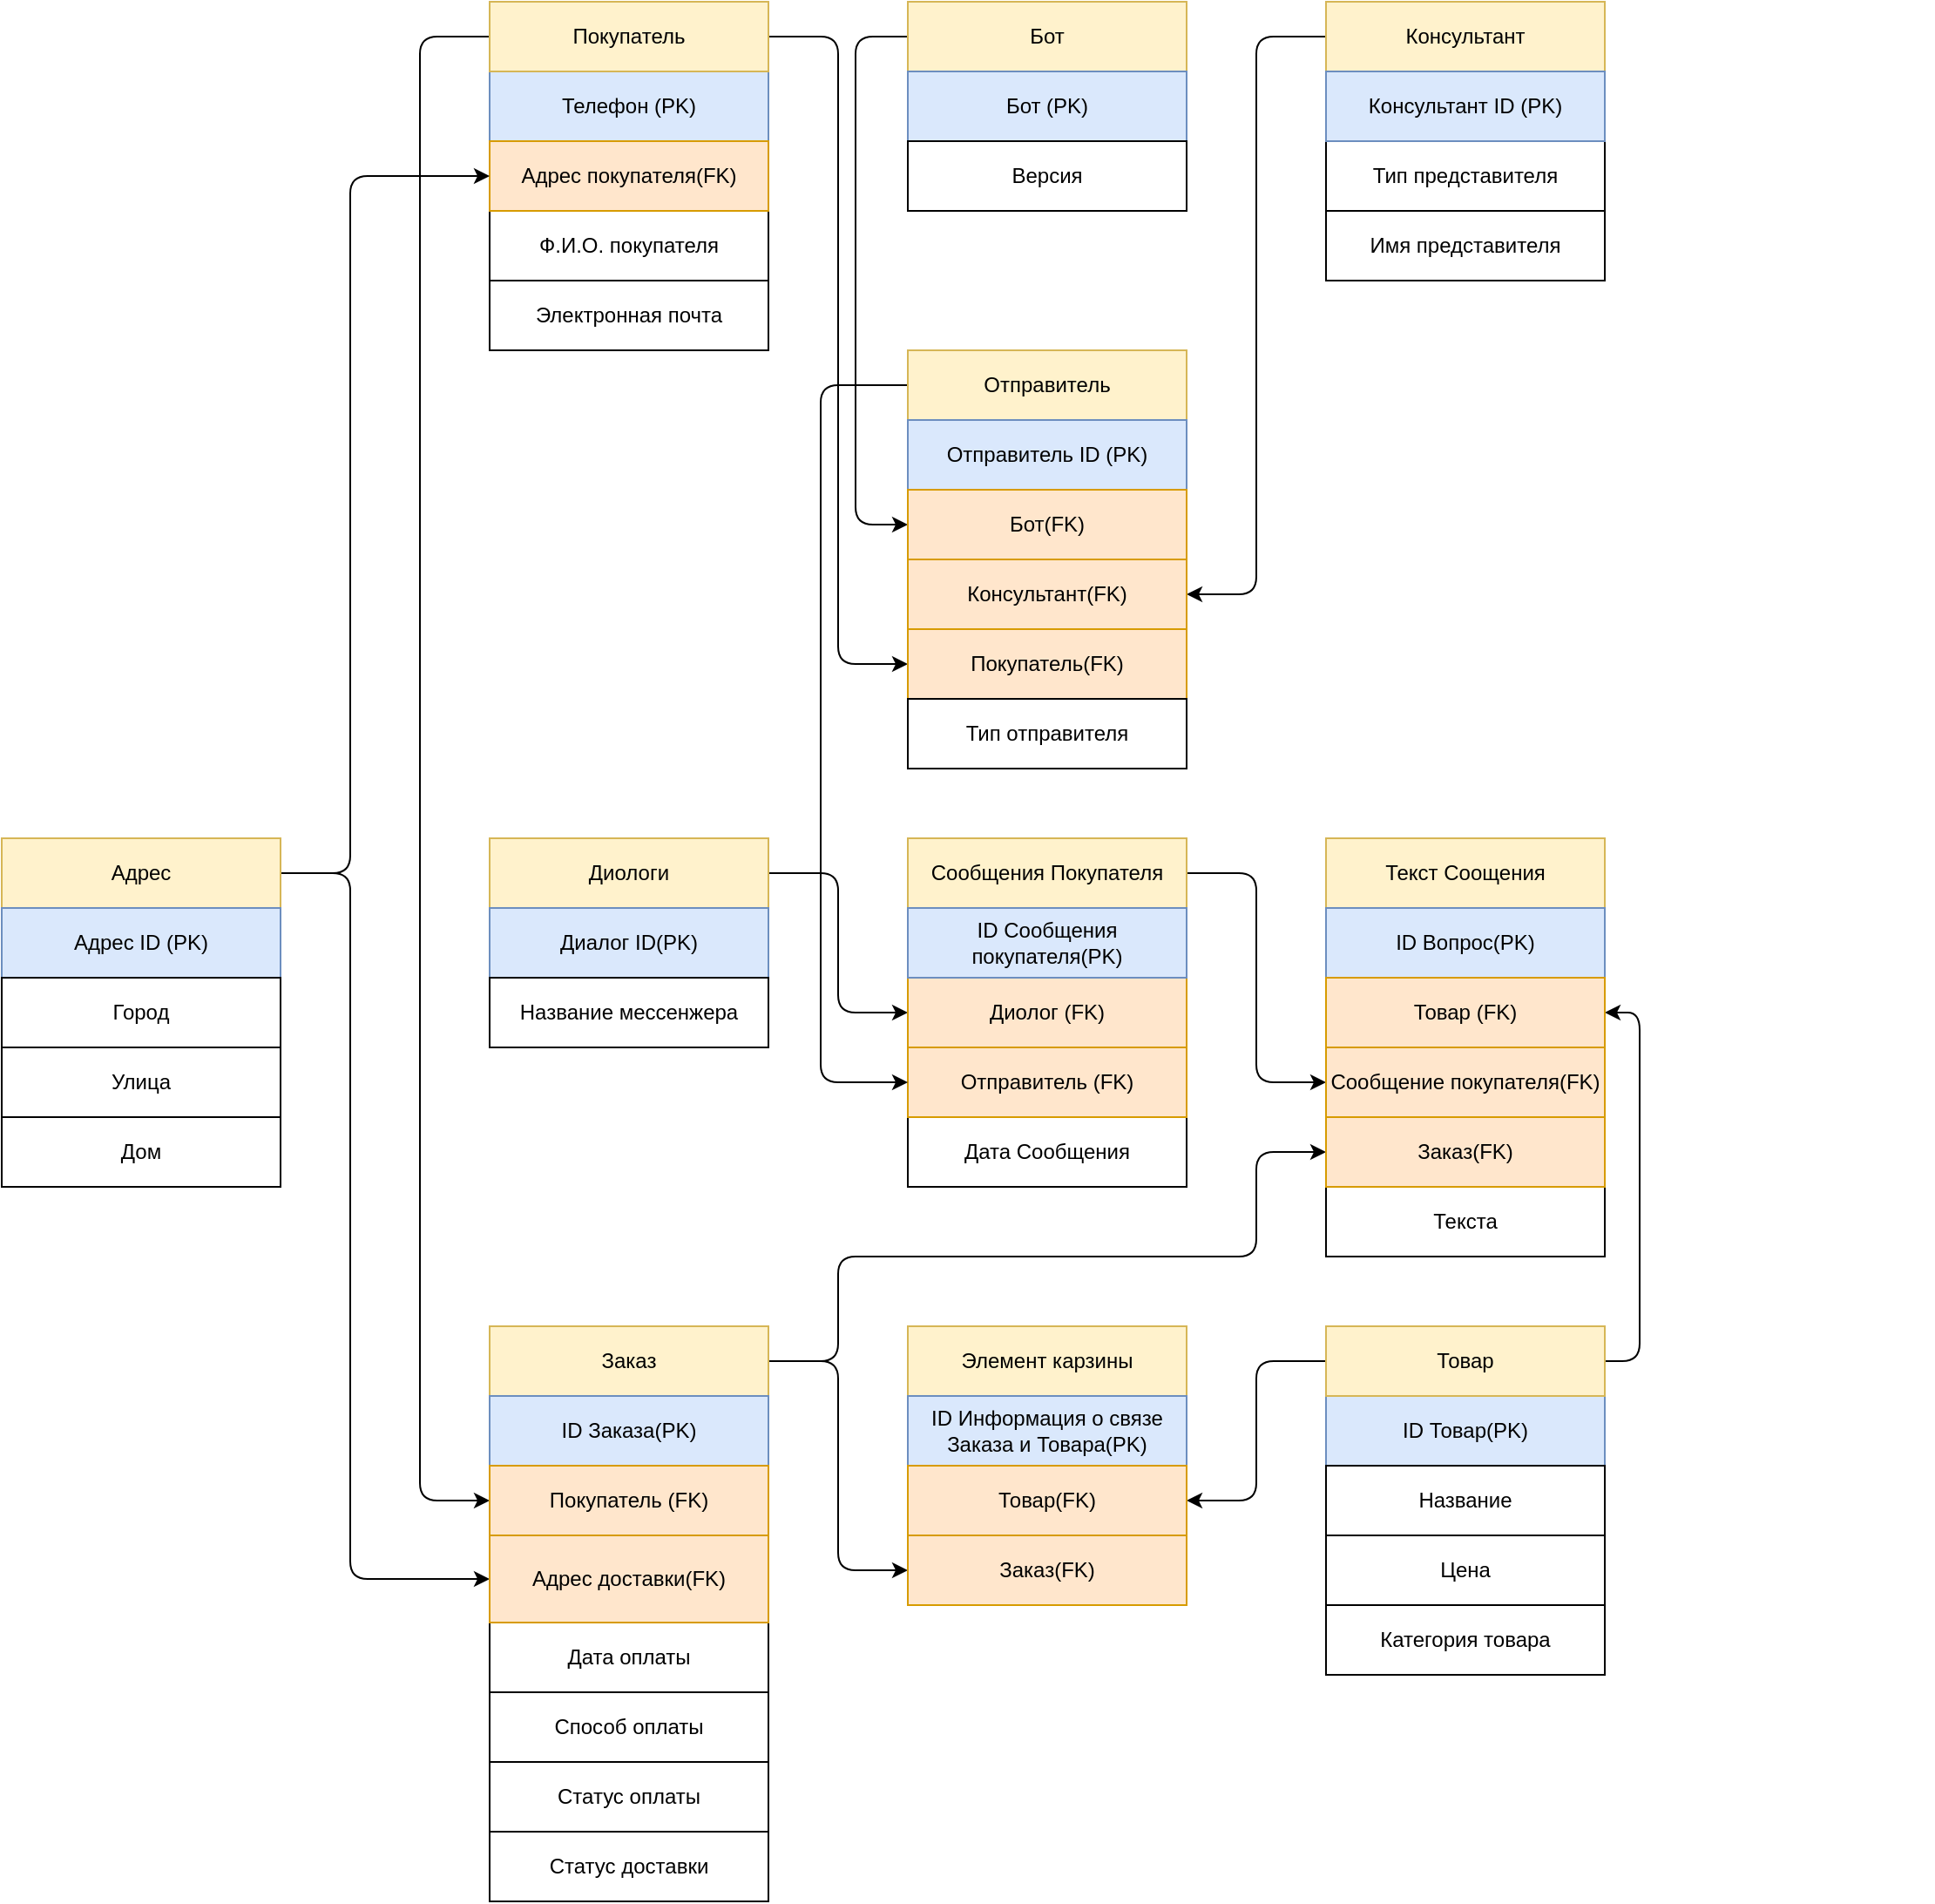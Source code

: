 <mxfile version="14.2.9" type="github" pages="3">
  <diagram id="p0deHhukB9I0JdLg6zLl" name="Логическая модель">
    <mxGraphModel dx="2805" dy="2034" grid="1" gridSize="10" guides="1" tooltips="1" connect="1" arrows="1" fold="1" page="1" pageScale="1" pageWidth="850" pageHeight="1100" math="0" shadow="0">
      <root>
        <mxCell id="v9or5yY0KIAKRHQaL7rL-0" />
        <mxCell id="v9or5yY0KIAKRHQaL7rL-1" parent="v9or5yY0KIAKRHQaL7rL-0" />
        <mxCell id="pasMvAfdGevfpp6IdiTx-0" style="edgeStyle=none;rounded=0;orthogonalLoop=1;jettySize=auto;html=1;exitX=0;exitY=0.25;exitDx=0;exitDy=0;" parent="v9or5yY0KIAKRHQaL7rL-1" edge="1">
          <mxGeometry relative="1" as="geometry">
            <mxPoint x="540" y="340" as="sourcePoint" />
            <mxPoint x="540" y="340" as="targetPoint" />
          </mxGeometry>
        </mxCell>
        <mxCell id="TckLDGWV12TooiqpzIK_-0" style="edgeStyle=orthogonalEdgeStyle;rounded=1;orthogonalLoop=1;jettySize=auto;html=1;exitX=1;exitY=0.5;exitDx=0;exitDy=0;entryX=0;entryY=0.5;entryDx=0;entryDy=0;startArrow=none;startFill=0;endArrow=classic;endFill=1;" parent="v9or5yY0KIAKRHQaL7rL-1" source="pasMvAfdGevfpp6IdiTx-87" target="pasMvAfdGevfpp6IdiTx-91" edge="1">
          <mxGeometry relative="1" as="geometry" />
        </mxCell>
        <mxCell id="pasMvAfdGevfpp6IdiTx-87" value="Диологи" style="rounded=0;whiteSpace=wrap;html=1;fillColor=#fff2cc;strokeColor=#d6b656;" parent="v9or5yY0KIAKRHQaL7rL-1" vertex="1">
          <mxGeometry x="-280" y="400" width="160" height="40" as="geometry" />
        </mxCell>
        <mxCell id="pasMvAfdGevfpp6IdiTx-88" value="Диалог ID(PK)" style="rounded=0;whiteSpace=wrap;html=1;fillColor=#dae8fc;strokeColor=#6c8ebf;" parent="v9or5yY0KIAKRHQaL7rL-1" vertex="1">
          <mxGeometry x="-280" y="440" width="160" height="40" as="geometry" />
        </mxCell>
        <mxCell id="pasMvAfdGevfpp6IdiTx-89" value="Название мессенжера" style="rounded=0;whiteSpace=wrap;html=1;" parent="v9or5yY0KIAKRHQaL7rL-1" vertex="1">
          <mxGeometry x="-280" y="480" width="160" height="40" as="geometry" />
        </mxCell>
        <mxCell id="pasMvAfdGevfpp6IdiTx-91" value="Диолог (FK)" style="rounded=0;whiteSpace=wrap;html=1;fillColor=#ffe6cc;strokeColor=#d79b00;" parent="v9or5yY0KIAKRHQaL7rL-1" vertex="1">
          <mxGeometry x="-40" y="480" width="160" height="40" as="geometry" />
        </mxCell>
        <mxCell id="pasMvAfdGevfpp6IdiTx-96" value="Имя представителя" style="rounded=0;whiteSpace=wrap;html=1;" parent="v9or5yY0KIAKRHQaL7rL-1" vertex="1">
          <mxGeometry x="200" y="40" width="160" height="40" as="geometry" />
        </mxCell>
        <mxCell id="pasMvAfdGevfpp6IdiTx-97" value="Тип представителя" style="rounded=0;whiteSpace=wrap;html=1;" parent="v9or5yY0KIAKRHQaL7rL-1" vertex="1">
          <mxGeometry x="200" width="160" height="40" as="geometry" />
        </mxCell>
        <mxCell id="GKT2pGZKOeQUbgoUDQdX-13" style="edgeStyle=orthogonalEdgeStyle;curved=0;rounded=1;sketch=0;orthogonalLoop=1;jettySize=auto;html=1;exitX=1;exitY=0.5;exitDx=0;exitDy=0;entryX=0;entryY=0.5;entryDx=0;entryDy=0;endArrow=classic;endFill=1;" parent="v9or5yY0KIAKRHQaL7rL-1" source="pasMvAfdGevfpp6IdiTx-99" target="OiSkDl_6KYELyAvGCFfu-4" edge="1">
          <mxGeometry relative="1" as="geometry" />
        </mxCell>
        <mxCell id="pasMvAfdGevfpp6IdiTx-99" value="Сообщения Покупателя" style="rounded=0;whiteSpace=wrap;html=1;sketch=0;fillColor=#fff2cc;strokeColor=#d6b656;" parent="v9or5yY0KIAKRHQaL7rL-1" vertex="1">
          <mxGeometry x="-40" y="400" width="160" height="40" as="geometry" />
        </mxCell>
        <mxCell id="pasMvAfdGevfpp6IdiTx-100" value="Дата Сообщения" style="rounded=0;whiteSpace=wrap;html=1;sketch=0;" parent="v9or5yY0KIAKRHQaL7rL-1" vertex="1">
          <mxGeometry x="-40" y="560" width="160" height="40" as="geometry" />
        </mxCell>
        <mxCell id="pasMvAfdGevfpp6IdiTx-105" value="Текста" style="rounded=0;whiteSpace=wrap;html=1;sketch=0;" parent="v9or5yY0KIAKRHQaL7rL-1" vertex="1">
          <mxGeometry x="200" y="600" width="160" height="40" as="geometry" />
        </mxCell>
        <mxCell id="pasMvAfdGevfpp6IdiTx-106" value="ID Сообщения покупателя(PK)" style="rounded=0;whiteSpace=wrap;html=1;sketch=0;fillColor=#dae8fc;strokeColor=#6c8ebf;" parent="v9or5yY0KIAKRHQaL7rL-1" vertex="1">
          <mxGeometry x="-40" y="440" width="160" height="40" as="geometry" />
        </mxCell>
        <mxCell id="pasMvAfdGevfpp6IdiTx-116" value="Статус доставки" style="rounded=0;whiteSpace=wrap;html=1;sketch=0;" parent="v9or5yY0KIAKRHQaL7rL-1" vertex="1">
          <mxGeometry x="-280" y="970" width="160" height="40" as="geometry" />
        </mxCell>
        <mxCell id="pasMvAfdGevfpp6IdiTx-122" value="ID Товар(PK)" style="rounded=0;whiteSpace=wrap;html=1;sketch=0;fillColor=#dae8fc;strokeColor=#6c8ebf;" parent="v9or5yY0KIAKRHQaL7rL-1" vertex="1">
          <mxGeometry x="200" y="720" width="160" height="40" as="geometry" />
        </mxCell>
        <mxCell id="pasMvAfdGevfpp6IdiTx-123" value="Название" style="rounded=0;whiteSpace=wrap;html=1;sketch=0;" parent="v9or5yY0KIAKRHQaL7rL-1" vertex="1">
          <mxGeometry x="200" y="760" width="160" height="40" as="geometry" />
        </mxCell>
        <mxCell id="pasMvAfdGevfpp6IdiTx-124" value="Цена" style="rounded=0;whiteSpace=wrap;html=1;sketch=0;" parent="v9or5yY0KIAKRHQaL7rL-1" vertex="1">
          <mxGeometry x="200" y="800" width="160" height="40" as="geometry" />
        </mxCell>
        <mxCell id="pasMvAfdGevfpp6IdiTx-125" value="Категория товара" style="rounded=0;whiteSpace=wrap;html=1;sketch=0;" parent="v9or5yY0KIAKRHQaL7rL-1" vertex="1">
          <mxGeometry x="200" y="840" width="160" height="40" as="geometry" />
        </mxCell>
        <mxCell id="GKT2pGZKOeQUbgoUDQdX-23" style="edgeStyle=orthogonalEdgeStyle;curved=0;rounded=1;sketch=0;orthogonalLoop=1;jettySize=auto;html=1;exitX=0;exitY=0.5;exitDx=0;exitDy=0;entryX=1;entryY=0.5;entryDx=0;entryDy=0;endArrow=classic;endFill=1;" parent="v9or5yY0KIAKRHQaL7rL-1" source="pasMvAfdGevfpp6IdiTx-126" target="GKT2pGZKOeQUbgoUDQdX-18" edge="1">
          <mxGeometry relative="1" as="geometry" />
        </mxCell>
        <mxCell id="GKT2pGZKOeQUbgoUDQdX-25" style="edgeStyle=orthogonalEdgeStyle;curved=0;rounded=1;sketch=0;orthogonalLoop=1;jettySize=auto;html=1;exitX=1;exitY=0.5;exitDx=0;exitDy=0;entryX=1;entryY=0.5;entryDx=0;entryDy=0;endArrow=classic;endFill=1;" parent="v9or5yY0KIAKRHQaL7rL-1" source="pasMvAfdGevfpp6IdiTx-126" target="OiSkDl_6KYELyAvGCFfu-3" edge="1">
          <mxGeometry relative="1" as="geometry" />
        </mxCell>
        <mxCell id="pasMvAfdGevfpp6IdiTx-126" value="Товар" style="rounded=0;whiteSpace=wrap;html=1;sketch=0;fillColor=#fff2cc;strokeColor=#d6b656;" parent="v9or5yY0KIAKRHQaL7rL-1" vertex="1">
          <mxGeometry x="200" y="680" width="160" height="40" as="geometry" />
        </mxCell>
        <mxCell id="pasMvAfdGevfpp6IdiTx-128" value="Статус оплаты" style="rounded=0;whiteSpace=wrap;html=1;sketch=0;" parent="v9or5yY0KIAKRHQaL7rL-1" vertex="1">
          <mxGeometry x="-280" y="930" width="160" height="40" as="geometry" />
        </mxCell>
        <mxCell id="pasMvAfdGevfpp6IdiTx-129" value="Способ оплаты" style="rounded=0;whiteSpace=wrap;html=1;sketch=0;" parent="v9or5yY0KIAKRHQaL7rL-1" vertex="1">
          <mxGeometry x="-280" y="890" width="160" height="40" as="geometry" />
        </mxCell>
        <mxCell id="pasMvAfdGevfpp6IdiTx-130" value="Дата оплаты" style="rounded=0;whiteSpace=wrap;html=1;sketch=0;" parent="v9or5yY0KIAKRHQaL7rL-1" vertex="1">
          <mxGeometry x="-280" y="850" width="160" height="40" as="geometry" />
        </mxCell>
        <mxCell id="pasMvAfdGevfpp6IdiTx-144" style="edgeStyle=orthogonalEdgeStyle;curved=0;rounded=1;sketch=0;orthogonalLoop=1;jettySize=auto;html=1;exitX=0.5;exitY=1;exitDx=0;exitDy=0;endArrow=classic;endFill=1;" parent="v9or5yY0KIAKRHQaL7rL-1" source="pasMvAfdGevfpp6IdiTx-99" target="pasMvAfdGevfpp6IdiTx-99" edge="1">
          <mxGeometry relative="1" as="geometry" />
        </mxCell>
        <mxCell id="OiSkDl_6KYELyAvGCFfu-0" value="Текст Соощения" style="rounded=0;whiteSpace=wrap;html=1;sketch=0;fillColor=#fff2cc;strokeColor=#d6b656;" parent="v9or5yY0KIAKRHQaL7rL-1" vertex="1">
          <mxGeometry x="200" y="400" width="160" height="40" as="geometry" />
        </mxCell>
        <mxCell id="OiSkDl_6KYELyAvGCFfu-1" value="&lt;span&gt;ID Вопрос(PK)&lt;/span&gt;" style="rounded=0;whiteSpace=wrap;html=1;sketch=0;fillColor=#dae8fc;strokeColor=#6c8ebf;" parent="v9or5yY0KIAKRHQaL7rL-1" vertex="1">
          <mxGeometry x="200" y="440" width="160" height="40" as="geometry" />
        </mxCell>
        <mxCell id="OiSkDl_6KYELyAvGCFfu-3" value="Товар (FK)" style="rounded=0;whiteSpace=wrap;html=1;sketch=0;fillColor=#ffe6cc;strokeColor=#d79b00;" parent="v9or5yY0KIAKRHQaL7rL-1" vertex="1">
          <mxGeometry x="200" y="480" width="160" height="40" as="geometry" />
        </mxCell>
        <mxCell id="OiSkDl_6KYELyAvGCFfu-4" value="Сообщение покупателя(FK)" style="rounded=0;whiteSpace=wrap;html=1;sketch=0;fillColor=#ffe6cc;strokeColor=#d79b00;" parent="v9or5yY0KIAKRHQaL7rL-1" vertex="1">
          <mxGeometry x="200" y="520" width="160" height="40" as="geometry" />
        </mxCell>
        <mxCell id="GKT2pGZKOeQUbgoUDQdX-0" value="Телефон (PK)" style="rounded=0;whiteSpace=wrap;html=1;sketch=0;fillColor=#dae8fc;strokeColor=#6c8ebf;" parent="v9or5yY0KIAKRHQaL7rL-1" vertex="1">
          <mxGeometry x="-280" y="-40" width="160" height="40" as="geometry" />
        </mxCell>
        <mxCell id="GKT2pGZKOeQUbgoUDQdX-1" value="Ф.И.О. покупателя" style="rounded=0;whiteSpace=wrap;html=1;sketch=0;" parent="v9or5yY0KIAKRHQaL7rL-1" vertex="1">
          <mxGeometry x="-280" y="40" width="160" height="40" as="geometry" />
        </mxCell>
        <mxCell id="GKT2pGZKOeQUbgoUDQdX-2" value="Электронная почта" style="rounded=0;whiteSpace=wrap;html=1;sketch=0;" parent="v9or5yY0KIAKRHQaL7rL-1" vertex="1">
          <mxGeometry x="-280" y="80" width="160" height="40" as="geometry" />
        </mxCell>
        <mxCell id="GKT2pGZKOeQUbgoUDQdX-3" value="Адрес покупателя(FK)" style="rounded=0;whiteSpace=wrap;html=1;sketch=0;fillColor=#ffe6cc;strokeColor=#d79b00;" parent="v9or5yY0KIAKRHQaL7rL-1" vertex="1">
          <mxGeometry x="-280" width="160" height="40" as="geometry" />
        </mxCell>
        <mxCell id="GKT2pGZKOeQUbgoUDQdX-24" style="edgeStyle=orthogonalEdgeStyle;curved=0;rounded=1;sketch=0;orthogonalLoop=1;jettySize=auto;html=1;exitX=1;exitY=0.5;exitDx=0;exitDy=0;entryX=0;entryY=0.5;entryDx=0;entryDy=0;endArrow=classic;endFill=1;" parent="v9or5yY0KIAKRHQaL7rL-1" source="GKT2pGZKOeQUbgoUDQdX-4" target="7vflxxZMA2Av1aCufP7S-0" edge="1">
          <mxGeometry relative="1" as="geometry" />
        </mxCell>
        <mxCell id="e2h1Vivnj4qVAvCkV10X-7" style="edgeStyle=orthogonalEdgeStyle;rounded=1;orthogonalLoop=1;jettySize=auto;html=1;exitX=0;exitY=0.5;exitDx=0;exitDy=0;entryX=0;entryY=0.5;entryDx=0;entryDy=0;" edge="1" parent="v9or5yY0KIAKRHQaL7rL-1" source="GKT2pGZKOeQUbgoUDQdX-4" target="e2h1Vivnj4qVAvCkV10X-6">
          <mxGeometry relative="1" as="geometry">
            <Array as="points">
              <mxPoint x="-320" y="-60" />
              <mxPoint x="-320" y="780" />
            </Array>
          </mxGeometry>
        </mxCell>
        <mxCell id="GKT2pGZKOeQUbgoUDQdX-4" value="Покупатель" style="rounded=0;whiteSpace=wrap;html=1;sketch=0;fillColor=#fff2cc;strokeColor=#d6b656;" parent="v9or5yY0KIAKRHQaL7rL-1" vertex="1">
          <mxGeometry x="-280" y="-80" width="160" height="40" as="geometry" />
        </mxCell>
        <mxCell id="GKT2pGZKOeQUbgoUDQdX-6" value="Отправитель (FK)" style="rounded=0;whiteSpace=wrap;html=1;sketch=0;fillColor=#ffe6cc;strokeColor=#d79b00;" parent="v9or5yY0KIAKRHQaL7rL-1" vertex="1">
          <mxGeometry x="-40" y="520" width="160" height="40" as="geometry" />
        </mxCell>
        <mxCell id="GKT2pGZKOeQUbgoUDQdX-21" style="edgeStyle=orthogonalEdgeStyle;curved=0;rounded=1;sketch=0;orthogonalLoop=1;jettySize=auto;html=1;exitX=1;exitY=0.5;exitDx=0;exitDy=0;entryX=0;entryY=0.5;entryDx=0;entryDy=0;endArrow=classic;endFill=1;" parent="v9or5yY0KIAKRHQaL7rL-1" source="GKT2pGZKOeQUbgoUDQdX-8" target="GKT2pGZKOeQUbgoUDQdX-19" edge="1">
          <mxGeometry relative="1" as="geometry">
            <Array as="points">
              <mxPoint x="-80" y="700" />
              <mxPoint x="-80" y="820" />
            </Array>
          </mxGeometry>
        </mxCell>
        <mxCell id="e2h1Vivnj4qVAvCkV10X-23" style="edgeStyle=orthogonalEdgeStyle;rounded=1;orthogonalLoop=1;jettySize=auto;html=1;exitX=1;exitY=0.5;exitDx=0;exitDy=0;entryX=0;entryY=0.5;entryDx=0;entryDy=0;" edge="1" parent="v9or5yY0KIAKRHQaL7rL-1" source="GKT2pGZKOeQUbgoUDQdX-8" target="GKT2pGZKOeQUbgoUDQdX-12">
          <mxGeometry relative="1" as="geometry">
            <Array as="points">
              <mxPoint x="-80" y="700" />
              <mxPoint x="-80" y="640" />
              <mxPoint x="160" y="640" />
              <mxPoint x="160" y="580" />
            </Array>
          </mxGeometry>
        </mxCell>
        <mxCell id="GKT2pGZKOeQUbgoUDQdX-8" value="Заказ" style="rounded=0;whiteSpace=wrap;html=1;sketch=0;fillColor=#fff2cc;strokeColor=#d6b656;" parent="v9or5yY0KIAKRHQaL7rL-1" vertex="1">
          <mxGeometry x="-280" y="680" width="160" height="40" as="geometry" />
        </mxCell>
        <mxCell id="GKT2pGZKOeQUbgoUDQdX-9" style="edgeStyle=orthogonalEdgeStyle;curved=0;rounded=1;sketch=0;orthogonalLoop=1;jettySize=auto;html=1;exitX=0.5;exitY=1;exitDx=0;exitDy=0;endArrow=classic;endFill=1;" parent="v9or5yY0KIAKRHQaL7rL-1" edge="1">
          <mxGeometry relative="1" as="geometry">
            <mxPoint x="-180" y="850" as="sourcePoint" />
            <mxPoint x="-180" y="850" as="targetPoint" />
          </mxGeometry>
        </mxCell>
        <mxCell id="GKT2pGZKOeQUbgoUDQdX-11" value="ID Заказа(PK)" style="rounded=0;whiteSpace=wrap;html=1;sketch=0;fillColor=#dae8fc;strokeColor=#6c8ebf;" parent="v9or5yY0KIAKRHQaL7rL-1" vertex="1">
          <mxGeometry x="-280" y="720" width="160" height="40" as="geometry" />
        </mxCell>
        <mxCell id="GKT2pGZKOeQUbgoUDQdX-12" value="Заказ(FK)" style="rounded=0;whiteSpace=wrap;html=1;sketch=0;fillColor=#ffe6cc;strokeColor=#d79b00;" parent="v9or5yY0KIAKRHQaL7rL-1" vertex="1">
          <mxGeometry x="200" y="560" width="160" height="40" as="geometry" />
        </mxCell>
        <mxCell id="GKT2pGZKOeQUbgoUDQdX-16" value="Элемент карзины" style="rounded=0;whiteSpace=wrap;html=1;sketch=0;fillColor=#fff2cc;strokeColor=#d6b656;" parent="v9or5yY0KIAKRHQaL7rL-1" vertex="1">
          <mxGeometry x="-40" y="680" width="160" height="40" as="geometry" />
        </mxCell>
        <mxCell id="GKT2pGZKOeQUbgoUDQdX-17" value="ID Информация о связе Заказа и Товара(PK)" style="rounded=0;whiteSpace=wrap;html=1;sketch=0;fillColor=#dae8fc;strokeColor=#6c8ebf;" parent="v9or5yY0KIAKRHQaL7rL-1" vertex="1">
          <mxGeometry x="-40" y="720" width="160" height="40" as="geometry" />
        </mxCell>
        <mxCell id="GKT2pGZKOeQUbgoUDQdX-18" value="Товар(FK)" style="rounded=0;whiteSpace=wrap;html=1;sketch=0;fillColor=#ffe6cc;strokeColor=#d79b00;" parent="v9or5yY0KIAKRHQaL7rL-1" vertex="1">
          <mxGeometry x="-40" y="760" width="160" height="40" as="geometry" />
        </mxCell>
        <mxCell id="GKT2pGZKOeQUbgoUDQdX-19" value="Заказ(FK)" style="rounded=0;whiteSpace=wrap;html=1;sketch=0;fillColor=#ffe6cc;strokeColor=#d79b00;" parent="v9or5yY0KIAKRHQaL7rL-1" vertex="1">
          <mxGeometry x="-40" y="800" width="160" height="40" as="geometry" />
        </mxCell>
        <mxCell id="pEorkSp60SFsjLi9tuk0-3" style="edgeStyle=orthogonalEdgeStyle;rounded=1;orthogonalLoop=1;jettySize=auto;html=1;exitX=0;exitY=0.5;exitDx=0;exitDy=0;entryX=1;entryY=0.5;entryDx=0;entryDy=0;" edge="1" parent="v9or5yY0KIAKRHQaL7rL-1" source="IpdoKUMDZ1MdRO9-dNND-2" target="7vflxxZMA2Av1aCufP7S-1">
          <mxGeometry relative="1" as="geometry" />
        </mxCell>
        <mxCell id="IpdoKUMDZ1MdRO9-dNND-2" value="Консультант" style="rounded=0;whiteSpace=wrap;html=1;fillColor=#fff2cc;strokeColor=#d6b656;" parent="v9or5yY0KIAKRHQaL7rL-1" vertex="1">
          <mxGeometry x="200" y="-80" width="160" height="40" as="geometry" />
        </mxCell>
        <mxCell id="7vflxxZMA2Av1aCufP7S-3" style="edgeStyle=orthogonalEdgeStyle;rounded=1;orthogonalLoop=1;jettySize=auto;html=1;exitX=0;exitY=0.5;exitDx=0;exitDy=0;entryX=0;entryY=0.5;entryDx=0;entryDy=0;" edge="1" parent="v9or5yY0KIAKRHQaL7rL-1" source="pEorkSp60SFsjLi9tuk0-5" target="GKT2pGZKOeQUbgoUDQdX-6">
          <mxGeometry relative="1" as="geometry">
            <Array as="points">
              <mxPoint x="-90" y="140" />
              <mxPoint x="-90" y="540" />
            </Array>
          </mxGeometry>
        </mxCell>
        <mxCell id="pEorkSp60SFsjLi9tuk0-5" value="Отправитель" style="rounded=0;whiteSpace=wrap;html=1;fillColor=#fff2cc;strokeColor=#d6b656;" vertex="1" parent="v9or5yY0KIAKRHQaL7rL-1">
          <mxGeometry x="-40" y="120" width="160" height="40" as="geometry" />
        </mxCell>
        <mxCell id="7vflxxZMA2Av1aCufP7S-0" value="Покупатель(FK)" style="rounded=0;whiteSpace=wrap;html=1;fillColor=#ffe6cc;strokeColor=#d79b00;" vertex="1" parent="v9or5yY0KIAKRHQaL7rL-1">
          <mxGeometry x="-40" y="280" width="160" height="40" as="geometry" />
        </mxCell>
        <mxCell id="7vflxxZMA2Av1aCufP7S-1" value="Консультант(FK)" style="rounded=0;whiteSpace=wrap;html=1;fillColor=#ffe6cc;strokeColor=#d79b00;" vertex="1" parent="v9or5yY0KIAKRHQaL7rL-1">
          <mxGeometry x="-40" y="240" width="160" height="40" as="geometry" />
        </mxCell>
        <mxCell id="7vflxxZMA2Av1aCufP7S-2" value="Тип отправителя" style="rounded=0;whiteSpace=wrap;html=1;" vertex="1" parent="v9or5yY0KIAKRHQaL7rL-1">
          <mxGeometry x="-40" y="320" width="160" height="40" as="geometry" />
        </mxCell>
        <mxCell id="e2h1Vivnj4qVAvCkV10X-4" value="Консультант ID (PK)" style="rounded=0;whiteSpace=wrap;html=1;fillColor=#dae8fc;strokeColor=#6c8ebf;" vertex="1" parent="v9or5yY0KIAKRHQaL7rL-1">
          <mxGeometry x="200" y="-40" width="160" height="40" as="geometry" />
        </mxCell>
        <mxCell id="e2h1Vivnj4qVAvCkV10X-5" value="Отправитель ID (PK)" style="rounded=0;whiteSpace=wrap;html=1;fillColor=#dae8fc;strokeColor=#6c8ebf;" vertex="1" parent="v9or5yY0KIAKRHQaL7rL-1">
          <mxGeometry x="-40" y="160" width="160" height="40" as="geometry" />
        </mxCell>
        <mxCell id="e2h1Vivnj4qVAvCkV10X-6" value="Покупатель (FK)" style="rounded=0;whiteSpace=wrap;html=1;fillColor=#ffe6cc;strokeColor=#d79b00;" vertex="1" parent="v9or5yY0KIAKRHQaL7rL-1">
          <mxGeometry x="-280" y="760" width="160" height="40" as="geometry" />
        </mxCell>
        <mxCell id="e2h1Vivnj4qVAvCkV10X-11" style="edgeStyle=orthogonalEdgeStyle;rounded=1;orthogonalLoop=1;jettySize=auto;html=1;exitX=0;exitY=0.5;exitDx=0;exitDy=0;entryX=0;entryY=0.5;entryDx=0;entryDy=0;" edge="1" parent="v9or5yY0KIAKRHQaL7rL-1" source="e2h1Vivnj4qVAvCkV10X-8" target="e2h1Vivnj4qVAvCkV10X-10">
          <mxGeometry relative="1" as="geometry">
            <Array as="points">
              <mxPoint x="-70" y="-60" />
              <mxPoint x="-70" y="220" />
            </Array>
          </mxGeometry>
        </mxCell>
        <mxCell id="e2h1Vivnj4qVAvCkV10X-8" value="Бот" style="rounded=0;whiteSpace=wrap;html=1;fillColor=#fff2cc;strokeColor=#d6b656;" vertex="1" parent="v9or5yY0KIAKRHQaL7rL-1">
          <mxGeometry x="-40" y="-80" width="160" height="40" as="geometry" />
        </mxCell>
        <mxCell id="e2h1Vivnj4qVAvCkV10X-9" value="Бот (PK)" style="rounded=0;whiteSpace=wrap;html=1;fillColor=#dae8fc;strokeColor=#6c8ebf;" vertex="1" parent="v9or5yY0KIAKRHQaL7rL-1">
          <mxGeometry x="-40" y="-40" width="160" height="40" as="geometry" />
        </mxCell>
        <mxCell id="e2h1Vivnj4qVAvCkV10X-10" value="Бот(FK)" style="rounded=0;whiteSpace=wrap;html=1;fillColor=#ffe6cc;strokeColor=#d79b00;" vertex="1" parent="v9or5yY0KIAKRHQaL7rL-1">
          <mxGeometry x="-40" y="200" width="160" height="40" as="geometry" />
        </mxCell>
        <mxCell id="e2h1Vivnj4qVAvCkV10X-12" value="Версия" style="rounded=0;whiteSpace=wrap;html=1;" vertex="1" parent="v9or5yY0KIAKRHQaL7rL-1">
          <mxGeometry x="-40" width="160" height="40" as="geometry" />
        </mxCell>
        <mxCell id="e2h1Vivnj4qVAvCkV10X-19" style="edgeStyle=orthogonalEdgeStyle;rounded=1;orthogonalLoop=1;jettySize=auto;html=1;entryX=0;entryY=0.5;entryDx=0;entryDy=0;" edge="1" parent="v9or5yY0KIAKRHQaL7rL-1" source="e2h1Vivnj4qVAvCkV10X-13" target="GKT2pGZKOeQUbgoUDQdX-3">
          <mxGeometry relative="1" as="geometry">
            <Array as="points">
              <mxPoint x="-360" y="420" />
              <mxPoint x="-360" y="20" />
            </Array>
          </mxGeometry>
        </mxCell>
        <mxCell id="e2h1Vivnj4qVAvCkV10X-21" style="edgeStyle=orthogonalEdgeStyle;rounded=1;orthogonalLoop=1;jettySize=auto;html=1;entryX=0;entryY=0.5;entryDx=0;entryDy=0;" edge="1" parent="v9or5yY0KIAKRHQaL7rL-1" source="e2h1Vivnj4qVAvCkV10X-13" target="e2h1Vivnj4qVAvCkV10X-17">
          <mxGeometry relative="1" as="geometry">
            <Array as="points">
              <mxPoint x="-360" y="420" />
              <mxPoint x="-360" y="825" />
            </Array>
          </mxGeometry>
        </mxCell>
        <mxCell id="e2h1Vivnj4qVAvCkV10X-13" value="Адрес" style="rounded=0;whiteSpace=wrap;html=1;fillColor=#fff2cc;strokeColor=#d6b656;" vertex="1" parent="v9or5yY0KIAKRHQaL7rL-1">
          <mxGeometry x="-560" y="400" width="160" height="40" as="geometry" />
        </mxCell>
        <mxCell id="e2h1Vivnj4qVAvCkV10X-14" value="Адрес ID (PK)" style="rounded=0;whiteSpace=wrap;html=1;fillColor=#dae8fc;strokeColor=#6c8ebf;" vertex="1" parent="v9or5yY0KIAKRHQaL7rL-1">
          <mxGeometry x="-560" y="440" width="160" height="40" as="geometry" />
        </mxCell>
        <mxCell id="e2h1Vivnj4qVAvCkV10X-15" value="Город" style="rounded=0;whiteSpace=wrap;html=1;" vertex="1" parent="v9or5yY0KIAKRHQaL7rL-1">
          <mxGeometry x="-560" y="480" width="160" height="40" as="geometry" />
        </mxCell>
        <mxCell id="e2h1Vivnj4qVAvCkV10X-17" value="Адрес доставки(FK)" style="rounded=0;whiteSpace=wrap;html=1;fillColor=#ffe6cc;strokeColor=#d79b00;" vertex="1" parent="v9or5yY0KIAKRHQaL7rL-1">
          <mxGeometry x="-280" y="800" width="160" height="50" as="geometry" />
        </mxCell>
        <mxCell id="e2h1Vivnj4qVAvCkV10X-25" value="Улица" style="rounded=0;whiteSpace=wrap;html=1;" vertex="1" parent="v9or5yY0KIAKRHQaL7rL-1">
          <mxGeometry x="-560" y="520" width="160" height="40" as="geometry" />
        </mxCell>
        <mxCell id="e2h1Vivnj4qVAvCkV10X-26" value="Дом" style="rounded=0;whiteSpace=wrap;html=1;" vertex="1" parent="v9or5yY0KIAKRHQaL7rL-1">
          <mxGeometry x="-560" y="560" width="160" height="40" as="geometry" />
        </mxCell>
      </root>
    </mxGraphModel>
  </diagram>
  <diagram id="0a5VuU-vqwpAadKbkWRY" name="Физическая модель">
    <mxGraphModel dx="3122" dy="1894" grid="1" gridSize="10" guides="1" tooltips="1" connect="1" arrows="1" fold="1" page="1" pageScale="1" pageWidth="850" pageHeight="1100" math="0" shadow="0">
      <root>
        <mxCell id="Hk0iEldDr6kdwAqKDroC-0" />
        <mxCell id="Hk0iEldDr6kdwAqKDroC-1" parent="Hk0iEldDr6kdwAqKDroC-0" />
        <mxCell id="EmocOpkhU6z4b9rN5oCa-1" style="edgeStyle=orthogonalEdgeStyle;rounded=1;orthogonalLoop=1;jettySize=auto;html=1;exitX=1;exitY=0.5;exitDx=0;exitDy=0;entryX=0;entryY=0.5;entryDx=0;entryDy=0;endArrow=classic;endFill=1;" parent="Hk0iEldDr6kdwAqKDroC-1" source="QBS_KBa03I20bhZuK659-0" target="QBS_KBa03I20bhZuK659-4" edge="1">
          <mxGeometry relative="1" as="geometry" />
        </mxCell>
        <mxCell id="QBS_KBa03I20bhZuK659-0" value="Диологи" style="rounded=0;whiteSpace=wrap;html=1;fillColor=#fff2cc;strokeColor=#d6b656;" parent="Hk0iEldDr6kdwAqKDroC-1" vertex="1">
          <mxGeometry x="-720" y="200" width="200" height="40" as="geometry" />
        </mxCell>
        <mxCell id="QBS_KBa03I20bhZuK659-1" value="Диалог ID (PK) (uuid)" style="rounded=0;whiteSpace=wrap;html=1;fillColor=#dae8fc;strokeColor=#6c8ebf;" parent="Hk0iEldDr6kdwAqKDroC-1" vertex="1">
          <mxGeometry x="-720" y="240" width="200" height="40" as="geometry" />
        </mxCell>
        <mxCell id="QBS_KBa03I20bhZuK659-2" value="Название мессенжера (String)" style="rounded=0;whiteSpace=wrap;html=1;" parent="Hk0iEldDr6kdwAqKDroC-1" vertex="1">
          <mxGeometry x="-720" y="280" width="200" height="40" as="geometry" />
        </mxCell>
        <mxCell id="EmocOpkhU6z4b9rN5oCa-0" style="edgeStyle=orthogonalEdgeStyle;rounded=1;orthogonalLoop=1;jettySize=auto;html=1;exitX=1;exitY=0.5;exitDx=0;exitDy=0;entryX=0;entryY=0.5;entryDx=0;entryDy=0;endArrow=none;endFill=0;startArrow=classic;startFill=1;" parent="Hk0iEldDr6kdwAqKDroC-1" source="QBS_KBa03I20bhZuK659-3" target="QBS_KBa03I20bhZuK659-0" edge="1">
          <mxGeometry relative="1" as="geometry" />
        </mxCell>
        <mxCell id="QBS_KBa03I20bhZuK659-3" value="Диологи&amp;nbsp;(FK)" style="rounded=0;whiteSpace=wrap;html=1;fillColor=#ffe6cc;strokeColor=#d79b00;" parent="Hk0iEldDr6kdwAqKDroC-1" vertex="1">
          <mxGeometry x="-1000" y="280" width="200" height="40" as="geometry" />
        </mxCell>
        <mxCell id="QBS_KBa03I20bhZuK659-4" value="Диологи&amp;nbsp;(FK)" style="rounded=0;whiteSpace=wrap;html=1;fillColor=#ffe6cc;strokeColor=#d79b00;" parent="Hk0iEldDr6kdwAqKDroC-1" vertex="1">
          <mxGeometry x="-440" y="280" width="200" height="40" as="geometry" />
        </mxCell>
        <mxCell id="QBS_KBa03I20bhZuK659-6" value="Сообщения Консультанта" style="rounded=0;whiteSpace=wrap;html=1;fillColor=#fff2cc;strokeColor=#d6b656;" parent="Hk0iEldDr6kdwAqKDroC-1" vertex="1">
          <mxGeometry x="-1000" y="200" width="200" height="40" as="geometry" />
        </mxCell>
        <mxCell id="QBS_KBa03I20bhZuK659-7" value="ID сообщения консультанта (PK) (uuid)" style="rounded=0;whiteSpace=wrap;html=1;fillColor=#dae8fc;strokeColor=#6c8ebf;" parent="Hk0iEldDr6kdwAqKDroC-1" vertex="1">
          <mxGeometry x="-1000" y="240" width="200" height="40" as="geometry" />
        </mxCell>
        <mxCell id="QBS_KBa03I20bhZuK659-8" value="Дата сообщения (Date)" style="rounded=0;whiteSpace=wrap;html=1;" parent="Hk0iEldDr6kdwAqKDroC-1" vertex="1">
          <mxGeometry x="-1000" y="320" width="200" height="40" as="geometry" />
        </mxCell>
        <mxCell id="QBS_KBa03I20bhZuK659-9" value="Текст сообшения (String)" style="rounded=0;whiteSpace=wrap;html=1;" parent="Hk0iEldDr6kdwAqKDroC-1" vertex="1">
          <mxGeometry x="-1000" y="360" width="200" height="40" as="geometry" />
        </mxCell>
        <mxCell id="QBS_KBa03I20bhZuK659-10" value="Имя представителя (String)" style="rounded=0;whiteSpace=wrap;html=1;" parent="Hk0iEldDr6kdwAqKDroC-1" vertex="1">
          <mxGeometry x="-1000" y="400" width="200" height="40" as="geometry" />
        </mxCell>
        <mxCell id="QBS_KBa03I20bhZuK659-11" value="Тип представителя (String)" style="rounded=0;whiteSpace=wrap;html=1;" parent="Hk0iEldDr6kdwAqKDroC-1" vertex="1">
          <mxGeometry x="-1000" y="440" width="200" height="40" as="geometry" />
        </mxCell>
        <mxCell id="QBS_KBa03I20bhZuK659-13" style="edgeStyle=orthogonalEdgeStyle;curved=0;rounded=1;sketch=0;orthogonalLoop=1;jettySize=auto;html=1;exitX=1;exitY=0.5;exitDx=0;exitDy=0;entryX=0;entryY=0.5;entryDx=0;entryDy=0;endArrow=classic;endFill=1;" parent="Hk0iEldDr6kdwAqKDroC-1" source="QBS_KBa03I20bhZuK659-14" target="QBS_KBa03I20bhZuK659-33" edge="1">
          <mxGeometry relative="1" as="geometry" />
        </mxCell>
        <mxCell id="QBS_KBa03I20bhZuK659-14" value="Сообщения Покупателя" style="rounded=0;whiteSpace=wrap;html=1;sketch=0;fillColor=#fff2cc;strokeColor=#d6b656;" parent="Hk0iEldDr6kdwAqKDroC-1" vertex="1">
          <mxGeometry x="-440" y="200" width="200" height="40" as="geometry" />
        </mxCell>
        <mxCell id="QBS_KBa03I20bhZuK659-15" value="Дата Сообщения (Date)" style="rounded=0;whiteSpace=wrap;html=1;sketch=0;" parent="Hk0iEldDr6kdwAqKDroC-1" vertex="1">
          <mxGeometry x="-440" y="400" width="200" height="40" as="geometry" />
        </mxCell>
        <mxCell id="QBS_KBa03I20bhZuK659-16" value="Текста вопроса (String)" style="rounded=0;whiteSpace=wrap;html=1;sketch=0;" parent="Hk0iEldDr6kdwAqKDroC-1" vertex="1">
          <mxGeometry x="-160" y="360" width="200" height="40" as="geometry" />
        </mxCell>
        <mxCell id="QBS_KBa03I20bhZuK659-17" value="ID Сообщения покупателя (PK) (uuid)" style="rounded=0;whiteSpace=wrap;html=1;sketch=0;fillColor=#dae8fc;strokeColor=#6c8ebf;" parent="Hk0iEldDr6kdwAqKDroC-1" vertex="1">
          <mxGeometry x="-440" y="240" width="200" height="40" as="geometry" />
        </mxCell>
        <mxCell id="QBS_KBa03I20bhZuK659-18" value="Статус доставки (Sting)" style="rounded=0;whiteSpace=wrap;html=1;sketch=0;" parent="Hk0iEldDr6kdwAqKDroC-1" vertex="1">
          <mxGeometry x="-720" y="680" width="200" height="40" as="geometry" />
        </mxCell>
        <mxCell id="QBS_KBa03I20bhZuK659-19" value="ID Товар (PK) (uuid)" style="rounded=0;whiteSpace=wrap;html=1;sketch=0;fillColor=#dae8fc;strokeColor=#6c8ebf;" parent="Hk0iEldDr6kdwAqKDroC-1" vertex="1">
          <mxGeometry x="-160" y="520" width="200" height="40" as="geometry" />
        </mxCell>
        <mxCell id="QBS_KBa03I20bhZuK659-20" value="Название (String)" style="rounded=0;whiteSpace=wrap;html=1;sketch=0;" parent="Hk0iEldDr6kdwAqKDroC-1" vertex="1">
          <mxGeometry x="-160" y="560" width="200" height="40" as="geometry" />
        </mxCell>
        <mxCell id="QBS_KBa03I20bhZuK659-21" value="Цена (Double)" style="rounded=0;whiteSpace=wrap;html=1;sketch=0;" parent="Hk0iEldDr6kdwAqKDroC-1" vertex="1">
          <mxGeometry x="-160" y="600" width="200" height="40" as="geometry" />
        </mxCell>
        <mxCell id="QBS_KBa03I20bhZuK659-22" value="Категория товара (String)" style="rounded=0;whiteSpace=wrap;html=1;sketch=0;" parent="Hk0iEldDr6kdwAqKDroC-1" vertex="1">
          <mxGeometry x="-160" y="640" width="200" height="40" as="geometry" />
        </mxCell>
        <mxCell id="QBS_KBa03I20bhZuK659-23" style="edgeStyle=orthogonalEdgeStyle;curved=0;rounded=1;sketch=0;orthogonalLoop=1;jettySize=auto;html=1;exitX=0;exitY=0.5;exitDx=0;exitDy=0;entryX=1;entryY=0.5;entryDx=0;entryDy=0;endArrow=classic;endFill=1;" parent="Hk0iEldDr6kdwAqKDroC-1" source="QBS_KBa03I20bhZuK659-25" target="QBS_KBa03I20bhZuK659-49" edge="1">
          <mxGeometry relative="1" as="geometry" />
        </mxCell>
        <mxCell id="QBS_KBa03I20bhZuK659-24" style="edgeStyle=orthogonalEdgeStyle;curved=0;rounded=1;sketch=0;orthogonalLoop=1;jettySize=auto;html=1;exitX=1;exitY=0.5;exitDx=0;exitDy=0;entryX=1;entryY=0.5;entryDx=0;entryDy=0;endArrow=classic;endFill=1;" parent="Hk0iEldDr6kdwAqKDroC-1" source="QBS_KBa03I20bhZuK659-25" target="QBS_KBa03I20bhZuK659-32" edge="1">
          <mxGeometry relative="1" as="geometry" />
        </mxCell>
        <mxCell id="QBS_KBa03I20bhZuK659-25" value="Товар" style="rounded=0;whiteSpace=wrap;html=1;sketch=0;fillColor=#fff2cc;strokeColor=#d6b656;" parent="Hk0iEldDr6kdwAqKDroC-1" vertex="1">
          <mxGeometry x="-160" y="480" width="200" height="40" as="geometry" />
        </mxCell>
        <mxCell id="QBS_KBa03I20bhZuK659-26" value="Статус оплаты (String)" style="rounded=0;whiteSpace=wrap;html=1;sketch=0;" parent="Hk0iEldDr6kdwAqKDroC-1" vertex="1">
          <mxGeometry x="-720" y="640" width="200" height="40" as="geometry" />
        </mxCell>
        <mxCell id="QBS_KBa03I20bhZuK659-27" value="Способ оплаты (String)" style="rounded=0;whiteSpace=wrap;html=1;sketch=0;" parent="Hk0iEldDr6kdwAqKDroC-1" vertex="1">
          <mxGeometry x="-720" y="600" width="200" height="40" as="geometry" />
        </mxCell>
        <mxCell id="QBS_KBa03I20bhZuK659-28" value="Дата оплаты (Date)" style="rounded=0;whiteSpace=wrap;html=1;sketch=0;" parent="Hk0iEldDr6kdwAqKDroC-1" vertex="1">
          <mxGeometry x="-720" y="560" width="200" height="40" as="geometry" />
        </mxCell>
        <mxCell id="QBS_KBa03I20bhZuK659-29" style="edgeStyle=orthogonalEdgeStyle;curved=0;rounded=1;sketch=0;orthogonalLoop=1;jettySize=auto;html=1;exitX=0.5;exitY=1;exitDx=0;exitDy=0;endArrow=classic;endFill=1;" parent="Hk0iEldDr6kdwAqKDroC-1" source="QBS_KBa03I20bhZuK659-14" target="QBS_KBa03I20bhZuK659-14" edge="1">
          <mxGeometry relative="1" as="geometry" />
        </mxCell>
        <mxCell id="QBS_KBa03I20bhZuK659-30" value="Вопрос" style="rounded=0;whiteSpace=wrap;html=1;sketch=0;fillColor=#fff2cc;strokeColor=#d6b656;" parent="Hk0iEldDr6kdwAqKDroC-1" vertex="1">
          <mxGeometry x="-160" y="200" width="200" height="40" as="geometry" />
        </mxCell>
        <mxCell id="QBS_KBa03I20bhZuK659-31" value="&lt;span&gt;ID Вопрос (PK) (uuid&lt;br&gt;)&lt;/span&gt;" style="rounded=0;whiteSpace=wrap;html=1;sketch=0;fillColor=#dae8fc;strokeColor=#6c8ebf;" parent="Hk0iEldDr6kdwAqKDroC-1" vertex="1">
          <mxGeometry x="-160" y="240" width="200" height="40" as="geometry" />
        </mxCell>
        <mxCell id="QBS_KBa03I20bhZuK659-32" value="Товар (FK)" style="rounded=0;whiteSpace=wrap;html=1;sketch=0;fillColor=#ffe6cc;strokeColor=#d79b00;" parent="Hk0iEldDr6kdwAqKDroC-1" vertex="1">
          <mxGeometry x="-160" y="280" width="200" height="40" as="geometry" />
        </mxCell>
        <mxCell id="QBS_KBa03I20bhZuK659-33" value="Сообщение покупателя (FK)" style="rounded=0;whiteSpace=wrap;html=1;sketch=0;fillColor=#ffe6cc;strokeColor=#d79b00;" parent="Hk0iEldDr6kdwAqKDroC-1" vertex="1">
          <mxGeometry x="-160" y="320" width="200" height="40" as="geometry" />
        </mxCell>
        <mxCell id="QBS_KBa03I20bhZuK659-34" value="Телефон (PK) (Int)" style="rounded=0;whiteSpace=wrap;html=1;sketch=0;fillColor=#dae8fc;strokeColor=#6c8ebf;" parent="Hk0iEldDr6kdwAqKDroC-1" vertex="1">
          <mxGeometry x="-440" width="200" height="40" as="geometry" />
        </mxCell>
        <mxCell id="QBS_KBa03I20bhZuK659-35" value="Ф.И.О. покупателя (String)" style="rounded=0;whiteSpace=wrap;html=1;sketch=0;" parent="Hk0iEldDr6kdwAqKDroC-1" vertex="1">
          <mxGeometry x="-440" y="40" width="200" height="40" as="geometry" />
        </mxCell>
        <mxCell id="QBS_KBa03I20bhZuK659-36" value="Электронная почта (String)" style="rounded=0;whiteSpace=wrap;html=1;sketch=0;" parent="Hk0iEldDr6kdwAqKDroC-1" vertex="1">
          <mxGeometry x="-440" y="80" width="200" height="40" as="geometry" />
        </mxCell>
        <mxCell id="QBS_KBa03I20bhZuK659-37" value="Адрес покупателя (String)" style="rounded=0;whiteSpace=wrap;html=1;sketch=0;" parent="Hk0iEldDr6kdwAqKDroC-1" vertex="1">
          <mxGeometry x="-440" y="120" width="200" height="40" as="geometry" />
        </mxCell>
        <mxCell id="QBS_KBa03I20bhZuK659-38" style="edgeStyle=orthogonalEdgeStyle;curved=0;rounded=1;sketch=0;orthogonalLoop=1;jettySize=auto;html=1;exitX=1;exitY=0.5;exitDx=0;exitDy=0;entryX=1;entryY=0.5;entryDx=0;entryDy=0;endArrow=classic;endFill=1;" parent="Hk0iEldDr6kdwAqKDroC-1" source="QBS_KBa03I20bhZuK659-39" target="QBS_KBa03I20bhZuK659-40" edge="1">
          <mxGeometry relative="1" as="geometry" />
        </mxCell>
        <mxCell id="QBS_KBa03I20bhZuK659-39" value="Покупатель" style="rounded=0;whiteSpace=wrap;html=1;sketch=0;fillColor=#fff2cc;strokeColor=#d6b656;" parent="Hk0iEldDr6kdwAqKDroC-1" vertex="1">
          <mxGeometry x="-440" y="-40" width="200" height="40" as="geometry" />
        </mxCell>
        <mxCell id="QBS_KBa03I20bhZuK659-40" value="Покупатель (FK)" style="rounded=0;whiteSpace=wrap;html=1;sketch=0;fillColor=#ffe6cc;strokeColor=#d79b00;" parent="Hk0iEldDr6kdwAqKDroC-1" vertex="1">
          <mxGeometry x="-440" y="320" width="200" height="40" as="geometry" />
        </mxCell>
        <mxCell id="QBS_KBa03I20bhZuK659-41" style="edgeStyle=orthogonalEdgeStyle;curved=0;rounded=1;sketch=0;orthogonalLoop=1;jettySize=auto;html=1;exitX=1;exitY=0.5;exitDx=0;exitDy=0;entryX=0;entryY=0.5;entryDx=0;entryDy=0;endArrow=none;endFill=0;" parent="Hk0iEldDr6kdwAqKDroC-1" source="QBS_KBa03I20bhZuK659-43" target="QBS_KBa03I20bhZuK659-46" edge="1">
          <mxGeometry relative="1" as="geometry" />
        </mxCell>
        <mxCell id="QBS_KBa03I20bhZuK659-42" style="edgeStyle=orthogonalEdgeStyle;curved=0;rounded=1;sketch=0;orthogonalLoop=1;jettySize=auto;html=1;exitX=1;exitY=0.5;exitDx=0;exitDy=0;entryX=0;entryY=0.5;entryDx=0;entryDy=0;endArrow=classic;endFill=1;" parent="Hk0iEldDr6kdwAqKDroC-1" source="QBS_KBa03I20bhZuK659-43" target="QBS_KBa03I20bhZuK659-50" edge="1">
          <mxGeometry relative="1" as="geometry" />
        </mxCell>
        <mxCell id="QBS_KBa03I20bhZuK659-43" value="Заказ" style="rounded=0;whiteSpace=wrap;html=1;sketch=0;fillColor=#fff2cc;strokeColor=#d6b656;" parent="Hk0iEldDr6kdwAqKDroC-1" vertex="1">
          <mxGeometry x="-720" y="480" width="200" height="40" as="geometry" />
        </mxCell>
        <mxCell id="QBS_KBa03I20bhZuK659-44" style="edgeStyle=orthogonalEdgeStyle;curved=0;rounded=1;sketch=0;orthogonalLoop=1;jettySize=auto;html=1;exitX=0.5;exitY=1;exitDx=0;exitDy=0;endArrow=classic;endFill=1;" parent="Hk0iEldDr6kdwAqKDroC-1" edge="1">
          <mxGeometry relative="1" as="geometry">
            <mxPoint x="-620" y="560" as="sourcePoint" />
            <mxPoint x="-620" y="560" as="targetPoint" />
          </mxGeometry>
        </mxCell>
        <mxCell id="QBS_KBa03I20bhZuK659-45" value="ID Заказа (PK) (uuid)" style="rounded=0;whiteSpace=wrap;html=1;sketch=0;fillColor=#dae8fc;strokeColor=#6c8ebf;" parent="Hk0iEldDr6kdwAqKDroC-1" vertex="1">
          <mxGeometry x="-720" y="520" width="200" height="40" as="geometry" />
        </mxCell>
        <mxCell id="QBS_KBa03I20bhZuK659-46" value="Заказ (FK)" style="rounded=0;whiteSpace=wrap;html=1;sketch=0;fillColor=#ffe6cc;strokeColor=#d79b00;" parent="Hk0iEldDr6kdwAqKDroC-1" vertex="1">
          <mxGeometry x="-440" y="360" width="200" height="40" as="geometry" />
        </mxCell>
        <mxCell id="QBS_KBa03I20bhZuK659-47" value="Информация о связе Заказа и Товара" style="rounded=0;whiteSpace=wrap;html=1;sketch=0;fillColor=#fff2cc;strokeColor=#d6b656;" parent="Hk0iEldDr6kdwAqKDroC-1" vertex="1">
          <mxGeometry x="-440" y="480" width="200" height="40" as="geometry" />
        </mxCell>
        <mxCell id="QBS_KBa03I20bhZuK659-48" value="ID Информация о связе Заказа и Товара (PK) (uuid)" style="rounded=0;whiteSpace=wrap;html=1;sketch=0;fillColor=#dae8fc;strokeColor=#6c8ebf;" parent="Hk0iEldDr6kdwAqKDroC-1" vertex="1">
          <mxGeometry x="-440" y="520" width="200" height="40" as="geometry" />
        </mxCell>
        <mxCell id="QBS_KBa03I20bhZuK659-49" value="Товар(FK)" style="rounded=0;whiteSpace=wrap;html=1;sketch=0;fillColor=#ffe6cc;strokeColor=#d79b00;" parent="Hk0iEldDr6kdwAqKDroC-1" vertex="1">
          <mxGeometry x="-440" y="560" width="200" height="40" as="geometry" />
        </mxCell>
        <mxCell id="QBS_KBa03I20bhZuK659-50" value="Заказ(FK)" style="rounded=0;whiteSpace=wrap;html=1;sketch=0;fillColor=#ffe6cc;strokeColor=#d79b00;" parent="Hk0iEldDr6kdwAqKDroC-1" vertex="1">
          <mxGeometry x="-440" y="600" width="200" height="40" as="geometry" />
        </mxCell>
      </root>
    </mxGraphModel>
  </diagram>
  <diagram id="C5RBs43oDa-KdzZeNtuy" name="Концептуальная модель">
    <mxGraphModel dx="4024" dy="1323" grid="1" gridSize="10" guides="1" tooltips="1" connect="1" arrows="1" fold="1" page="1" pageScale="1" pageWidth="827" pageHeight="1169" math="0" shadow="0">
      <root>
        <mxCell id="WIyWlLk6GJQsqaUBKTNV-0" />
        <mxCell id="WIyWlLk6GJQsqaUBKTNV-1" parent="WIyWlLk6GJQsqaUBKTNV-0" />
        <mxCell id="WCMqi-JjXJPowefvI_k4-24" style="edgeStyle=none;rounded=0;orthogonalLoop=1;jettySize=auto;html=1;exitX=0;exitY=0.25;exitDx=0;exitDy=0;" parent="WIyWlLk6GJQsqaUBKTNV-1" edge="1">
          <mxGeometry relative="1" as="geometry">
            <mxPoint x="280" y="290" as="sourcePoint" />
            <mxPoint x="280" y="290" as="targetPoint" />
          </mxGeometry>
        </mxCell>
        <mxCell id="WCMqi-JjXJPowefvI_k4-28" value="" style="shape=table;html=1;whiteSpace=wrap;startSize=0;container=1;collapsible=0;childLayout=tableLayout;swimlaneFillColor=none;" parent="WIyWlLk6GJQsqaUBKTNV-1" vertex="1">
          <mxGeometry x="-40" y="760" width="200" height="160" as="geometry" />
        </mxCell>
        <mxCell id="WCMqi-JjXJPowefvI_k4-29" value="" style="shape=partialRectangle;html=1;whiteSpace=wrap;collapsible=0;dropTarget=0;pointerEvents=0;fillColor=none;top=0;left=0;bottom=0;right=0;points=[[0,0.5],[1,0.5]];portConstraint=eastwest;" parent="WCMqi-JjXJPowefvI_k4-28" vertex="1">
          <mxGeometry width="200" height="40" as="geometry" />
        </mxCell>
        <mxCell id="WCMqi-JjXJPowefvI_k4-30" value="Покупатель" style="shape=partialRectangle;html=1;whiteSpace=wrap;connectable=0;overflow=hidden;fillColor=none;top=0;left=0;bottom=0;right=0;" parent="WCMqi-JjXJPowefvI_k4-29" vertex="1">
          <mxGeometry width="200" height="40" as="geometry" />
        </mxCell>
        <mxCell id="WCMqi-JjXJPowefvI_k4-31" value="" style="shape=partialRectangle;html=1;whiteSpace=wrap;collapsible=0;dropTarget=0;pointerEvents=0;fillColor=none;top=0;left=0;bottom=0;right=0;points=[[0,0.5],[1,0.5]];portConstraint=eastwest;" parent="WCMqi-JjXJPowefvI_k4-28" vertex="1">
          <mxGeometry y="40" width="200" height="120" as="geometry" />
        </mxCell>
        <mxCell id="WCMqi-JjXJPowefvI_k4-32" value="&lt;span&gt;&lt;b&gt;Телефон&lt;/b&gt;&lt;br&gt;Пароль&lt;br&gt;Имя&lt;br&gt;Почта&lt;/span&gt;" style="shape=partialRectangle;html=1;whiteSpace=wrap;connectable=0;overflow=hidden;fillColor=none;top=0;left=0;bottom=0;right=0;" parent="WCMqi-JjXJPowefvI_k4-31" vertex="1">
          <mxGeometry width="200" height="120" as="geometry" />
        </mxCell>
        <mxCell id="WCMqi-JjXJPowefvI_k4-46" value="" style="shape=table;html=1;whiteSpace=wrap;startSize=0;container=1;collapsible=0;childLayout=tableLayout;" parent="WIyWlLk6GJQsqaUBKTNV-1" vertex="1">
          <mxGeometry x="-320" y="560" width="200" height="160" as="geometry" />
        </mxCell>
        <mxCell id="WCMqi-JjXJPowefvI_k4-47" value="" style="shape=partialRectangle;html=1;whiteSpace=wrap;collapsible=0;dropTarget=0;pointerEvents=0;fillColor=none;top=0;left=0;bottom=0;right=0;points=[[0,0.5],[1,0.5]];portConstraint=eastwest;" parent="WCMqi-JjXJPowefvI_k4-46" vertex="1">
          <mxGeometry width="200" height="40" as="geometry" />
        </mxCell>
        <mxCell id="WCMqi-JjXJPowefvI_k4-48" value="Сообщение Покупателя" style="shape=partialRectangle;html=1;whiteSpace=wrap;connectable=0;overflow=hidden;fillColor=none;top=0;left=0;bottom=0;right=0;" parent="WCMqi-JjXJPowefvI_k4-47" vertex="1">
          <mxGeometry width="200" height="40" as="geometry" />
        </mxCell>
        <mxCell id="WCMqi-JjXJPowefvI_k4-49" value="" style="shape=partialRectangle;html=1;whiteSpace=wrap;collapsible=0;dropTarget=0;pointerEvents=0;fillColor=none;top=0;left=0;bottom=0;right=0;points=[[0,0.5],[1,0.5]];portConstraint=eastwest;" parent="WCMqi-JjXJPowefvI_k4-46" vertex="1">
          <mxGeometry y="40" width="200" height="120" as="geometry" />
        </mxCell>
        <mxCell id="WCMqi-JjXJPowefvI_k4-50" value="&lt;b&gt;Сообщение Покупателя ID&lt;/b&gt;&lt;br&gt;Дата&lt;br&gt;&lt;b style=&quot;color: rgb(126 , 166 , 224)&quot;&gt;Покупатель&lt;/b&gt;&lt;br&gt;&lt;b style=&quot;color: rgb(126 , 166 , 224)&quot;&gt;Заказ&lt;/b&gt;&lt;br&gt;&lt;b style=&quot;color: rgb(126 , 166 , 224)&quot;&gt;Вопрос покупателя&lt;/b&gt;" style="shape=partialRectangle;html=1;whiteSpace=wrap;connectable=0;overflow=hidden;fillColor=none;top=0;left=0;bottom=0;right=0;" parent="WCMqi-JjXJPowefvI_k4-49" vertex="1">
          <mxGeometry width="200" height="120" as="geometry" />
        </mxCell>
        <mxCell id="WCMqi-JjXJPowefvI_k4-51" value="" style="shape=table;html=1;whiteSpace=wrap;startSize=0;container=1;collapsible=0;childLayout=tableLayout;" parent="WIyWlLk6GJQsqaUBKTNV-1" vertex="1">
          <mxGeometry x="-560" y="240" width="160" height="160" as="geometry" />
        </mxCell>
        <mxCell id="WCMqi-JjXJPowefvI_k4-52" value="" style="shape=partialRectangle;html=1;whiteSpace=wrap;collapsible=0;dropTarget=0;pointerEvents=0;fillColor=none;top=0;left=0;bottom=0;right=0;points=[[0,0.5],[1,0.5]];portConstraint=eastwest;" parent="WCMqi-JjXJPowefvI_k4-51" vertex="1">
          <mxGeometry width="160" height="40" as="geometry" />
        </mxCell>
        <mxCell id="WCMqi-JjXJPowefvI_k4-53" value="Диолог" style="shape=partialRectangle;html=1;whiteSpace=wrap;connectable=0;overflow=hidden;fillColor=none;top=0;left=0;bottom=0;right=0;" parent="WCMqi-JjXJPowefvI_k4-52" vertex="1">
          <mxGeometry width="160" height="40" as="geometry" />
        </mxCell>
        <mxCell id="WCMqi-JjXJPowefvI_k4-54" value="" style="shape=partialRectangle;html=1;whiteSpace=wrap;collapsible=0;dropTarget=0;pointerEvents=0;fillColor=none;top=0;left=0;bottom=0;right=0;points=[[0,0.5],[1,0.5]];portConstraint=eastwest;" parent="WCMqi-JjXJPowefvI_k4-51" vertex="1">
          <mxGeometry y="40" width="160" height="120" as="geometry" />
        </mxCell>
        <mxCell id="WCMqi-JjXJPowefvI_k4-55" value="&lt;b&gt;Диалог ID&lt;br&gt;&lt;font color=&quot;#7ea6e0&quot;&gt;Мессенжер&lt;br&gt;Сообщение Покупателя&lt;br&gt;Сообщение Магазина&lt;/font&gt;&lt;/b&gt;" style="shape=partialRectangle;html=1;whiteSpace=wrap;connectable=0;overflow=hidden;fillColor=none;top=0;left=0;bottom=0;right=0;" parent="WCMqi-JjXJPowefvI_k4-54" vertex="1">
          <mxGeometry width="160" height="120" as="geometry" />
        </mxCell>
        <mxCell id="WCMqi-JjXJPowefvI_k4-56" value="" style="shape=table;html=1;whiteSpace=wrap;startSize=0;container=1;collapsible=0;childLayout=tableLayout;" parent="WIyWlLk6GJQsqaUBKTNV-1" vertex="1">
          <mxGeometry x="520" y="800" width="200" height="160" as="geometry" />
        </mxCell>
        <mxCell id="WCMqi-JjXJPowefvI_k4-57" value="" style="shape=partialRectangle;html=1;whiteSpace=wrap;collapsible=0;dropTarget=0;pointerEvents=0;fillColor=none;top=0;left=0;bottom=0;right=0;points=[[0,0.5],[1,0.5]];portConstraint=eastwest;" parent="WCMqi-JjXJPowefvI_k4-56" vertex="1">
          <mxGeometry width="200" height="40" as="geometry" />
        </mxCell>
        <mxCell id="WCMqi-JjXJPowefvI_k4-58" value="Товар" style="shape=partialRectangle;html=1;whiteSpace=wrap;connectable=0;overflow=hidden;fillColor=none;top=0;left=0;bottom=0;right=0;" parent="WCMqi-JjXJPowefvI_k4-57" vertex="1">
          <mxGeometry width="200" height="40" as="geometry" />
        </mxCell>
        <mxCell id="WCMqi-JjXJPowefvI_k4-59" value="" style="shape=partialRectangle;html=1;whiteSpace=wrap;collapsible=0;dropTarget=0;pointerEvents=0;fillColor=none;top=0;left=0;bottom=0;right=0;points=[[0,0.5],[1,0.5]];portConstraint=eastwest;" parent="WCMqi-JjXJPowefvI_k4-56" vertex="1">
          <mxGeometry y="40" width="200" height="120" as="geometry" />
        </mxCell>
        <mxCell id="WCMqi-JjXJPowefvI_k4-60" value="&lt;b&gt;Товар ID&lt;/b&gt;&amp;nbsp;&lt;br&gt;Название&lt;br&gt;Цена&lt;br&gt;Категория такара" style="shape=partialRectangle;html=1;whiteSpace=wrap;connectable=0;overflow=hidden;fillColor=none;top=0;left=0;bottom=0;right=0;" parent="WCMqi-JjXJPowefvI_k4-59" vertex="1">
          <mxGeometry width="200" height="120" as="geometry" />
        </mxCell>
        <mxCell id="WCMqi-JjXJPowefvI_k4-61" value="" style="shape=table;html=1;whiteSpace=wrap;startSize=0;container=1;collapsible=0;childLayout=tableLayout;" parent="WIyWlLk6GJQsqaUBKTNV-1" vertex="1">
          <mxGeometry x="240" y="360" width="200" height="160" as="geometry" />
        </mxCell>
        <mxCell id="WCMqi-JjXJPowefvI_k4-62" value="" style="shape=partialRectangle;html=1;whiteSpace=wrap;collapsible=0;dropTarget=0;pointerEvents=0;fillColor=none;top=0;left=0;bottom=0;right=0;points=[[0,0.5],[1,0.5]];portConstraint=eastwest;" parent="WCMqi-JjXJPowefvI_k4-61" vertex="1">
          <mxGeometry width="200" height="40" as="geometry" />
        </mxCell>
        <mxCell id="WCMqi-JjXJPowefvI_k4-63" value="Карзина" style="shape=partialRectangle;html=1;whiteSpace=wrap;connectable=0;overflow=hidden;fillColor=none;top=0;left=0;bottom=0;right=0;" parent="WCMqi-JjXJPowefvI_k4-62" vertex="1">
          <mxGeometry width="200" height="40" as="geometry" />
        </mxCell>
        <mxCell id="WCMqi-JjXJPowefvI_k4-64" value="" style="shape=partialRectangle;html=1;whiteSpace=wrap;collapsible=0;dropTarget=0;pointerEvents=0;fillColor=none;top=0;left=0;bottom=0;right=0;points=[[0,0.5],[1,0.5]];portConstraint=eastwest;" parent="WCMqi-JjXJPowefvI_k4-61" vertex="1">
          <mxGeometry y="40" width="200" height="120" as="geometry" />
        </mxCell>
        <mxCell id="WCMqi-JjXJPowefvI_k4-65" value="&lt;b&gt;Карзина ID&lt;br&gt;&lt;font color=&quot;#7ea6e0&quot;&gt;Товар&lt;/font&gt;&lt;br&gt;&lt;/b&gt;" style="shape=partialRectangle;html=1;whiteSpace=wrap;connectable=0;overflow=hidden;fillColor=none;top=0;left=0;bottom=0;right=0;" parent="WCMqi-JjXJPowefvI_k4-64" vertex="1">
          <mxGeometry width="200" height="120" as="geometry" />
        </mxCell>
        <mxCell id="WCMqi-JjXJPowefvI_k4-66" value="" style="shape=table;html=1;whiteSpace=wrap;startSize=0;container=1;collapsible=0;childLayout=tableLayout;" parent="WIyWlLk6GJQsqaUBKTNV-1" vertex="1">
          <mxGeometry x="-40" y="360" width="200" height="160" as="geometry" />
        </mxCell>
        <mxCell id="WCMqi-JjXJPowefvI_k4-67" value="" style="shape=partialRectangle;html=1;whiteSpace=wrap;collapsible=0;dropTarget=0;pointerEvents=0;fillColor=none;top=0;left=0;bottom=0;right=0;points=[[0,0.5],[1,0.5]];portConstraint=eastwest;" parent="WCMqi-JjXJPowefvI_k4-66" vertex="1">
          <mxGeometry width="200" height="40" as="geometry" />
        </mxCell>
        <mxCell id="WCMqi-JjXJPowefvI_k4-68" value="Заказ" style="shape=partialRectangle;html=1;whiteSpace=wrap;connectable=0;overflow=hidden;fillColor=none;top=0;left=0;bottom=0;right=0;" parent="WCMqi-JjXJPowefvI_k4-67" vertex="1">
          <mxGeometry width="200" height="40" as="geometry" />
        </mxCell>
        <mxCell id="WCMqi-JjXJPowefvI_k4-69" value="" style="shape=partialRectangle;html=1;whiteSpace=wrap;collapsible=0;dropTarget=0;pointerEvents=0;fillColor=none;top=0;left=0;bottom=0;right=0;points=[[0,0.5],[1,0.5]];portConstraint=eastwest;" parent="WCMqi-JjXJPowefvI_k4-66" vertex="1">
          <mxGeometry y="40" width="200" height="120" as="geometry" />
        </mxCell>
        <mxCell id="WCMqi-JjXJPowefvI_k4-70" value="&lt;b&gt;Заказ ID&lt;/b&gt;&lt;br&gt;&lt;font color=&quot;#7ea6e0&quot;&gt;&lt;b&gt;Карзина&lt;br&gt;Оплата&lt;br&gt;Доставка&lt;/b&gt;&lt;/font&gt;" style="shape=partialRectangle;html=1;whiteSpace=wrap;connectable=0;overflow=hidden;fillColor=none;top=0;left=0;bottom=0;right=0;" parent="WCMqi-JjXJPowefvI_k4-69" vertex="1">
          <mxGeometry width="200" height="120" as="geometry" />
        </mxCell>
        <mxCell id="WCMqi-JjXJPowefvI_k4-82" value="" style="shape=table;html=1;whiteSpace=wrap;startSize=0;container=1;collapsible=0;childLayout=tableLayout;" parent="WIyWlLk6GJQsqaUBKTNV-1" vertex="1">
          <mxGeometry x="-40" y="120" width="200" height="160" as="geometry" />
        </mxCell>
        <mxCell id="WCMqi-JjXJPowefvI_k4-83" value="" style="shape=partialRectangle;html=1;whiteSpace=wrap;collapsible=0;dropTarget=0;pointerEvents=0;fillColor=none;top=0;left=0;bottom=0;right=0;points=[[0,0.5],[1,0.5]];portConstraint=eastwest;" parent="WCMqi-JjXJPowefvI_k4-82" vertex="1">
          <mxGeometry width="200" height="40" as="geometry" />
        </mxCell>
        <mxCell id="WCMqi-JjXJPowefvI_k4-84" value="Представитель магазина" style="shape=partialRectangle;html=1;whiteSpace=wrap;connectable=0;overflow=hidden;fillColor=none;top=0;left=0;bottom=0;right=0;" parent="WCMqi-JjXJPowefvI_k4-83" vertex="1">
          <mxGeometry width="200" height="40" as="geometry" />
        </mxCell>
        <mxCell id="WCMqi-JjXJPowefvI_k4-85" value="" style="shape=partialRectangle;html=1;whiteSpace=wrap;collapsible=0;dropTarget=0;pointerEvents=0;fillColor=none;top=0;left=0;bottom=0;right=0;points=[[0,0.5],[1,0.5]];portConstraint=eastwest;" parent="WCMqi-JjXJPowefvI_k4-82" vertex="1">
          <mxGeometry y="40" width="200" height="120" as="geometry" />
        </mxCell>
        <mxCell id="WCMqi-JjXJPowefvI_k4-86" value="&lt;b&gt;Представитель магазина ID&lt;/b&gt;&lt;br&gt;Тип представителя&lt;br&gt;Имя представителя" style="shape=partialRectangle;html=1;whiteSpace=wrap;connectable=0;overflow=hidden;fillColor=none;top=0;left=0;bottom=0;right=0;" parent="WCMqi-JjXJPowefvI_k4-85" vertex="1">
          <mxGeometry width="200" height="120" as="geometry" />
        </mxCell>
        <mxCell id="WCMqi-JjXJPowefvI_k4-97" value="" style="shape=table;html=1;whiteSpace=wrap;startSize=0;container=1;collapsible=0;childLayout=tableLayout;shadow=0;" parent="WIyWlLk6GJQsqaUBKTNV-1" vertex="1">
          <mxGeometry x="-320" y="120" width="200" height="160" as="geometry" />
        </mxCell>
        <mxCell id="WCMqi-JjXJPowefvI_k4-98" value="" style="shape=partialRectangle;html=1;whiteSpace=wrap;collapsible=0;dropTarget=0;pointerEvents=0;fillColor=none;top=0;left=0;bottom=0;right=0;points=[[0,0.5],[1,0.5]];portConstraint=eastwest;" parent="WCMqi-JjXJPowefvI_k4-97" vertex="1">
          <mxGeometry width="200" height="40" as="geometry" />
        </mxCell>
        <mxCell id="WCMqi-JjXJPowefvI_k4-99" value="Сообщение Магазина" style="shape=partialRectangle;html=1;whiteSpace=wrap;connectable=0;overflow=hidden;fillColor=none;top=0;left=0;bottom=0;right=0;" parent="WCMqi-JjXJPowefvI_k4-98" vertex="1">
          <mxGeometry width="200" height="40" as="geometry" />
        </mxCell>
        <mxCell id="WCMqi-JjXJPowefvI_k4-105" style="edgeStyle=none;rounded=0;orthogonalLoop=1;jettySize=auto;html=1;" parent="WCMqi-JjXJPowefvI_k4-97" source="WCMqi-JjXJPowefvI_k4-100" target="WCMqi-JjXJPowefvI_k4-98" edge="1">
          <mxGeometry relative="1" as="geometry" />
        </mxCell>
        <mxCell id="WCMqi-JjXJPowefvI_k4-100" value="" style="shape=partialRectangle;html=1;whiteSpace=wrap;collapsible=0;dropTarget=0;pointerEvents=0;fillColor=none;top=0;left=0;bottom=0;right=0;points=[[0,0.5],[1,0.5]];portConstraint=eastwest;" parent="WCMqi-JjXJPowefvI_k4-97" vertex="1">
          <mxGeometry y="40" width="200" height="120" as="geometry" />
        </mxCell>
        <mxCell id="WCMqi-JjXJPowefvI_k4-101" value="&lt;b&gt;Сообщение Магазина ID&lt;/b&gt;&lt;br&gt;Дата&lt;br&gt;&lt;b&gt;&lt;font color=&quot;#7ea6e0&quot;&gt;Представитель магазина&lt;/font&gt;&lt;/b&gt;&lt;br&gt;Текст сообщения" style="shape=partialRectangle;html=1;whiteSpace=wrap;connectable=0;overflow=hidden;fillColor=none;top=0;left=0;bottom=0;right=0;" parent="WCMqi-JjXJPowefvI_k4-100" vertex="1">
          <mxGeometry width="200" height="120" as="geometry" />
        </mxCell>
        <mxCell id="WCMqi-JjXJPowefvI_k4-117" value="" style="shape=table;html=1;whiteSpace=wrap;startSize=0;container=1;collapsible=0;childLayout=tableLayout;" parent="WIyWlLk6GJQsqaUBKTNV-1" vertex="1">
          <mxGeometry x="240" y="160" width="200" height="160" as="geometry" />
        </mxCell>
        <mxCell id="WCMqi-JjXJPowefvI_k4-118" value="" style="shape=partialRectangle;html=1;whiteSpace=wrap;collapsible=0;dropTarget=0;pointerEvents=0;fillColor=none;top=0;left=0;bottom=0;right=0;points=[[0,0.5],[1,0.5]];portConstraint=eastwest;" parent="WCMqi-JjXJPowefvI_k4-117" vertex="1">
          <mxGeometry width="200" height="40" as="geometry" />
        </mxCell>
        <mxCell id="WCMqi-JjXJPowefvI_k4-119" value="Доставка" style="shape=partialRectangle;html=1;whiteSpace=wrap;connectable=0;overflow=hidden;fillColor=none;top=0;left=0;bottom=0;right=0;" parent="WCMqi-JjXJPowefvI_k4-118" vertex="1">
          <mxGeometry width="200" height="40" as="geometry" />
        </mxCell>
        <mxCell id="WCMqi-JjXJPowefvI_k4-120" value="" style="shape=partialRectangle;html=1;whiteSpace=wrap;collapsible=0;dropTarget=0;pointerEvents=0;fillColor=none;top=0;left=0;bottom=0;right=0;points=[[0,0.5],[1,0.5]];portConstraint=eastwest;" parent="WCMqi-JjXJPowefvI_k4-117" vertex="1">
          <mxGeometry y="40" width="200" height="120" as="geometry" />
        </mxCell>
        <mxCell id="WCMqi-JjXJPowefvI_k4-121" value="&lt;b&gt;Название&lt;br&gt;&lt;/b&gt;Стоимость&lt;br&gt;Адрес доставки&lt;br&gt;Примерное время доставки&lt;br&gt;Статус&lt;br&gt;Дата отбытия&lt;br&gt;Дата прибытия&lt;b&gt;&lt;br&gt;&lt;/b&gt;" style="shape=partialRectangle;html=1;whiteSpace=wrap;connectable=0;overflow=hidden;fillColor=none;top=0;left=0;bottom=0;right=0;" parent="WCMqi-JjXJPowefvI_k4-120" vertex="1">
          <mxGeometry width="200" height="120" as="geometry" />
        </mxCell>
        <mxCell id="WCMqi-JjXJPowefvI_k4-122" value="" style="shape=table;html=1;whiteSpace=wrap;startSize=0;container=1;collapsible=0;childLayout=tableLayout;" parent="WIyWlLk6GJQsqaUBKTNV-1" vertex="1">
          <mxGeometry x="240" y="560" width="200" height="160" as="geometry" />
        </mxCell>
        <mxCell id="WCMqi-JjXJPowefvI_k4-123" value="" style="shape=partialRectangle;html=1;whiteSpace=wrap;collapsible=0;dropTarget=0;pointerEvents=0;fillColor=none;top=0;left=0;bottom=0;right=0;points=[[0,0.5],[1,0.5]];portConstraint=eastwest;" parent="WCMqi-JjXJPowefvI_k4-122" vertex="1">
          <mxGeometry width="200" height="40" as="geometry" />
        </mxCell>
        <mxCell id="WCMqi-JjXJPowefvI_k4-124" value="Оплата" style="shape=partialRectangle;html=1;whiteSpace=wrap;connectable=0;overflow=hidden;fillColor=none;top=0;left=0;bottom=0;right=0;" parent="WCMqi-JjXJPowefvI_k4-123" vertex="1">
          <mxGeometry width="200" height="40" as="geometry" />
        </mxCell>
        <mxCell id="WCMqi-JjXJPowefvI_k4-125" value="" style="shape=partialRectangle;html=1;whiteSpace=wrap;collapsible=0;dropTarget=0;pointerEvents=0;fillColor=none;top=0;left=0;bottom=0;right=0;points=[[0,0.5],[1,0.5]];portConstraint=eastwest;" parent="WCMqi-JjXJPowefvI_k4-122" vertex="1">
          <mxGeometry y="40" width="200" height="120" as="geometry" />
        </mxCell>
        <mxCell id="WCMqi-JjXJPowefvI_k4-126" value="&lt;b&gt;Оплата ID&lt;br&gt;&lt;/b&gt;Статус&lt;br&gt;Дата оплаты&lt;br&gt;Способ оплаты&lt;b&gt;&lt;br&gt;&lt;/b&gt;" style="shape=partialRectangle;html=1;whiteSpace=wrap;connectable=0;overflow=hidden;fillColor=none;top=0;left=0;bottom=0;right=0;" parent="WCMqi-JjXJPowefvI_k4-125" vertex="1">
          <mxGeometry width="200" height="120" as="geometry" />
        </mxCell>
        <mxCell id="WCMqi-JjXJPowefvI_k4-129" value="" style="shape=table;html=1;whiteSpace=wrap;startSize=0;container=1;collapsible=0;childLayout=tableLayout;" parent="WIyWlLk6GJQsqaUBKTNV-1" vertex="1">
          <mxGeometry x="-850" y="240" width="170" height="160" as="geometry" />
        </mxCell>
        <mxCell id="WCMqi-JjXJPowefvI_k4-130" value="" style="shape=partialRectangle;html=1;whiteSpace=wrap;collapsible=0;dropTarget=0;pointerEvents=0;fillColor=none;top=0;left=0;bottom=0;right=0;points=[[0,0.5],[1,0.5]];portConstraint=eastwest;" parent="WCMqi-JjXJPowefvI_k4-129" vertex="1">
          <mxGeometry width="170" height="40" as="geometry" />
        </mxCell>
        <mxCell id="WCMqi-JjXJPowefvI_k4-131" value="Мессенжер" style="shape=partialRectangle;html=1;whiteSpace=wrap;connectable=0;overflow=hidden;fillColor=none;top=0;left=0;bottom=0;right=0;" parent="WCMqi-JjXJPowefvI_k4-130" vertex="1">
          <mxGeometry width="170" height="40" as="geometry" />
        </mxCell>
        <mxCell id="WCMqi-JjXJPowefvI_k4-132" value="" style="shape=partialRectangle;html=1;whiteSpace=wrap;collapsible=0;dropTarget=0;pointerEvents=0;fillColor=none;top=0;left=0;bottom=0;right=0;points=[[0,0.5],[1,0.5]];portConstraint=eastwest;" parent="WCMqi-JjXJPowefvI_k4-129" vertex="1">
          <mxGeometry y="40" width="170" height="120" as="geometry" />
        </mxCell>
        <mxCell id="WCMqi-JjXJPowefvI_k4-133" value="&lt;b&gt;Название&lt;br&gt;&lt;/b&gt;Логин&lt;br&gt;Пароль&lt;br&gt;Почта" style="shape=partialRectangle;html=1;whiteSpace=wrap;connectable=0;overflow=hidden;fillColor=none;top=0;left=0;bottom=0;right=0;" parent="WCMqi-JjXJPowefvI_k4-132" vertex="1">
          <mxGeometry width="170" height="120" as="geometry" />
        </mxCell>
        <mxCell id="WCMqi-JjXJPowefvI_k4-141" value="" style="shape=table;html=1;whiteSpace=wrap;startSize=0;container=1;collapsible=0;childLayout=tableLayout;" parent="WIyWlLk6GJQsqaUBKTNV-1" vertex="1">
          <mxGeometry x="-40" y="560" width="200" height="160" as="geometry" />
        </mxCell>
        <mxCell id="WCMqi-JjXJPowefvI_k4-142" value="" style="shape=partialRectangle;html=1;whiteSpace=wrap;collapsible=0;dropTarget=0;pointerEvents=0;fillColor=none;top=0;left=0;bottom=0;right=0;points=[[0,0.5],[1,0.5]];portConstraint=eastwest;" parent="WCMqi-JjXJPowefvI_k4-141" vertex="1">
          <mxGeometry width="200" height="40" as="geometry" />
        </mxCell>
        <mxCell id="WCMqi-JjXJPowefvI_k4-143" value="Вопрос покупателя" style="shape=partialRectangle;html=1;whiteSpace=wrap;connectable=0;overflow=hidden;fillColor=none;top=0;left=0;bottom=0;right=0;" parent="WCMqi-JjXJPowefvI_k4-142" vertex="1">
          <mxGeometry width="200" height="40" as="geometry" />
        </mxCell>
        <mxCell id="WCMqi-JjXJPowefvI_k4-144" value="" style="shape=partialRectangle;html=1;whiteSpace=wrap;collapsible=0;dropTarget=0;pointerEvents=0;fillColor=none;top=0;left=0;bottom=0;right=0;points=[[0,0.5],[1,0.5]];portConstraint=eastwest;" parent="WCMqi-JjXJPowefvI_k4-141" vertex="1">
          <mxGeometry y="40" width="200" height="120" as="geometry" />
        </mxCell>
        <mxCell id="WCMqi-JjXJPowefvI_k4-145" value="&lt;b&gt;Вопрос ID&lt;/b&gt;&lt;br&gt;&lt;b&gt;&lt;font color=&quot;#7ea6e0&quot;&gt;Товар&lt;/font&gt;&lt;/b&gt;&lt;br&gt;Текст вопроса" style="shape=partialRectangle;html=1;whiteSpace=wrap;connectable=0;overflow=hidden;fillColor=none;top=0;left=0;bottom=0;right=0;" parent="WCMqi-JjXJPowefvI_k4-144" vertex="1">
          <mxGeometry width="200" height="120" as="geometry" />
        </mxCell>
        <mxCell id="CWz2hkviwdDQk9cx8lsz-0" value="Происходит в" style="edgeStyle=orthogonalEdgeStyle;curved=0;rounded=1;sketch=0;orthogonalLoop=1;jettySize=auto;html=1;exitX=1;exitY=0.5;exitDx=0;exitDy=0;endArrow=none;endFill=0;startArrow=classic;startFill=1;" parent="WIyWlLk6GJQsqaUBKTNV-1" source="WCMqi-JjXJPowefvI_k4-132" target="WCMqi-JjXJPowefvI_k4-54" edge="1">
          <mxGeometry relative="1" as="geometry" />
        </mxCell>
        <mxCell id="CWz2hkviwdDQk9cx8lsz-3" value="Исходит от" style="edgeStyle=orthogonalEdgeStyle;curved=0;rounded=1;sketch=0;orthogonalLoop=1;jettySize=auto;html=1;exitX=0;exitY=0.5;exitDx=0;exitDy=0;entryX=1;entryY=0.5;entryDx=0;entryDy=0;endArrow=none;endFill=0;startArrow=classic;startFill=1;" parent="WIyWlLk6GJQsqaUBKTNV-1" source="WCMqi-JjXJPowefvI_k4-85" target="WCMqi-JjXJPowefvI_k4-100" edge="1">
          <mxGeometry relative="1" as="geometry" />
        </mxCell>
        <mxCell id="CWz2hkviwdDQk9cx8lsz-5" value="Ссылается на" style="edgeStyle=orthogonalEdgeStyle;curved=0;rounded=1;sketch=0;orthogonalLoop=1;jettySize=auto;html=1;entryX=1;entryY=0.5;entryDx=0;entryDy=0;endArrow=none;endFill=0;startArrow=classic;startFill=1;" parent="WIyWlLk6GJQsqaUBKTNV-1" target="WCMqi-JjXJPowefvI_k4-64" edge="1">
          <mxGeometry relative="1" as="geometry">
            <mxPoint x="520" y="870" as="sourcePoint" />
            <Array as="points">
              <mxPoint x="480" y="870" />
              <mxPoint x="480" y="460" />
            </Array>
          </mxGeometry>
        </mxCell>
        <mxCell id="CWz2hkviwdDQk9cx8lsz-6" style="edgeStyle=orthogonalEdgeStyle;curved=0;rounded=1;sketch=0;orthogonalLoop=1;jettySize=auto;html=1;entryX=1;entryY=0.5;entryDx=0;entryDy=0;endArrow=none;endFill=0;startArrow=classic;startFill=1;" parent="WIyWlLk6GJQsqaUBKTNV-1" target="WCMqi-JjXJPowefvI_k4-144" edge="1">
          <mxGeometry relative="1" as="geometry">
            <mxPoint x="520" y="920" as="sourcePoint" />
            <Array as="points">
              <mxPoint x="520" y="920" />
              <mxPoint x="200" y="920" />
              <mxPoint x="200" y="660" />
            </Array>
          </mxGeometry>
        </mxCell>
        <mxCell id="CC-zx_6xhodzCMOe5ij8-0" value="Показывает" style="edgeLabel;html=1;align=center;verticalAlign=middle;resizable=0;points=[];" parent="CWz2hkviwdDQk9cx8lsz-6" vertex="1" connectable="0">
          <mxGeometry x="-0.017" y="1" relative="1" as="geometry">
            <mxPoint as="offset" />
          </mxGeometry>
        </mxCell>
        <mxCell id="CWz2hkviwdDQk9cx8lsz-7" value="Оформляется" style="edgeStyle=orthogonalEdgeStyle;curved=0;rounded=1;sketch=0;orthogonalLoop=1;jettySize=auto;html=1;exitX=0;exitY=0.5;exitDx=0;exitDy=0;entryX=1.018;entryY=0.226;entryDx=0;entryDy=0;entryPerimeter=0;endArrow=classic;endFill=1;startArrow=classic;startFill=1;" parent="WIyWlLk6GJQsqaUBKTNV-1" source="WCMqi-JjXJPowefvI_k4-120" target="WCMqi-JjXJPowefvI_k4-69" edge="1">
          <mxGeometry relative="1" as="geometry" />
        </mxCell>
        <mxCell id="CWz2hkviwdDQk9cx8lsz-8" value="Формирует" style="edgeStyle=orthogonalEdgeStyle;curved=0;rounded=1;sketch=0;orthogonalLoop=1;jettySize=auto;html=1;exitX=0;exitY=0.5;exitDx=0;exitDy=0;entryX=1;entryY=0.5;entryDx=0;entryDy=0;endArrow=none;endFill=0;startArrow=classic;startFill=1;" parent="WIyWlLk6GJQsqaUBKTNV-1" source="WCMqi-JjXJPowefvI_k4-64" target="WCMqi-JjXJPowefvI_k4-69" edge="1">
          <mxGeometry relative="1" as="geometry" />
        </mxCell>
        <mxCell id="CWz2hkviwdDQk9cx8lsz-9" style="edgeStyle=orthogonalEdgeStyle;curved=0;rounded=1;sketch=0;orthogonalLoop=1;jettySize=auto;html=1;exitX=0;exitY=0.5;exitDx=0;exitDy=0;entryX=1.018;entryY=0.756;entryDx=0;entryDy=0;entryPerimeter=0;endArrow=classic;endFill=1;" parent="WIyWlLk6GJQsqaUBKTNV-1" source="WCMqi-JjXJPowefvI_k4-125" target="WCMqi-JjXJPowefvI_k4-69" edge="1">
          <mxGeometry relative="1" as="geometry" />
        </mxCell>
        <mxCell id="CC-zx_6xhodzCMOe5ij8-1" value="Оплачивает" style="edgeLabel;html=1;align=center;verticalAlign=middle;resizable=0;points=[];" parent="CWz2hkviwdDQk9cx8lsz-9" vertex="1" connectable="0">
          <mxGeometry x="0.107" y="-1" relative="1" as="geometry">
            <mxPoint as="offset" />
          </mxGeometry>
        </mxCell>
        <mxCell id="CWz2hkviwdDQk9cx8lsz-10" value="Формерует" style="edgeStyle=orthogonalEdgeStyle;curved=0;rounded=1;sketch=0;orthogonalLoop=1;jettySize=auto;html=1;exitX=0;exitY=0.5;exitDx=0;exitDy=0;entryX=1.018;entryY=0.119;entryDx=0;entryDy=0;entryPerimeter=0;endArrow=none;endFill=0;startArrow=classic;startFill=1;" parent="WIyWlLk6GJQsqaUBKTNV-1" source="WCMqi-JjXJPowefvI_k4-69" target="WCMqi-JjXJPowefvI_k4-49" edge="1">
          <mxGeometry relative="1" as="geometry" />
        </mxCell>
        <mxCell id="CWz2hkviwdDQk9cx8lsz-11" value="Создает" style="edgeStyle=orthogonalEdgeStyle;curved=0;rounded=1;sketch=0;orthogonalLoop=1;jettySize=auto;html=1;exitX=0;exitY=0.5;exitDx=0;exitDy=0;entryX=1.018;entryY=0.795;entryDx=0;entryDy=0;entryPerimeter=0;endArrow=classic;endFill=1;" parent="WIyWlLk6GJQsqaUBKTNV-1" source="WCMqi-JjXJPowefvI_k4-31" target="WCMqi-JjXJPowefvI_k4-49" edge="1">
          <mxGeometry relative="1" as="geometry" />
        </mxCell>
        <mxCell id="CWz2hkviwdDQk9cx8lsz-12" value="Спрашивает" style="edgeStyle=orthogonalEdgeStyle;curved=0;rounded=1;sketch=0;orthogonalLoop=1;jettySize=auto;html=1;exitX=0;exitY=0.5;exitDx=0;exitDy=0;entryX=1;entryY=0.5;entryDx=0;entryDy=0;endArrow=none;endFill=0;startArrow=classic;startFill=1;" parent="WIyWlLk6GJQsqaUBKTNV-1" source="WCMqi-JjXJPowefvI_k4-144" target="WCMqi-JjXJPowefvI_k4-49" edge="1">
          <mxGeometry relative="1" as="geometry" />
        </mxCell>
        <mxCell id="CWz2hkviwdDQk9cx8lsz-14" value="Отправляет" style="edgeStyle=orthogonalEdgeStyle;curved=0;rounded=1;sketch=0;orthogonalLoop=1;jettySize=auto;html=1;exitX=0;exitY=0.5;exitDx=0;exitDy=0;entryX=1.007;entryY=0.256;entryDx=0;entryDy=0;entryPerimeter=0;endArrow=classic;endFill=1;" parent="WIyWlLk6GJQsqaUBKTNV-1" source="WCMqi-JjXJPowefvI_k4-100" target="WCMqi-JjXJPowefvI_k4-54" edge="1">
          <mxGeometry relative="1" as="geometry" />
        </mxCell>
        <mxCell id="CWz2hkviwdDQk9cx8lsz-15" value="Отправляет" style="edgeStyle=orthogonalEdgeStyle;curved=0;rounded=1;sketch=0;orthogonalLoop=1;jettySize=auto;html=1;exitX=0;exitY=0.5;exitDx=0;exitDy=0;entryX=1.007;entryY=0.726;entryDx=0;entryDy=0;entryPerimeter=0;endArrow=classic;endFill=1;" parent="WIyWlLk6GJQsqaUBKTNV-1" source="WCMqi-JjXJPowefvI_k4-49" target="WCMqi-JjXJPowefvI_k4-54" edge="1">
          <mxGeometry relative="1" as="geometry" />
        </mxCell>
      </root>
    </mxGraphModel>
  </diagram>
</mxfile>
